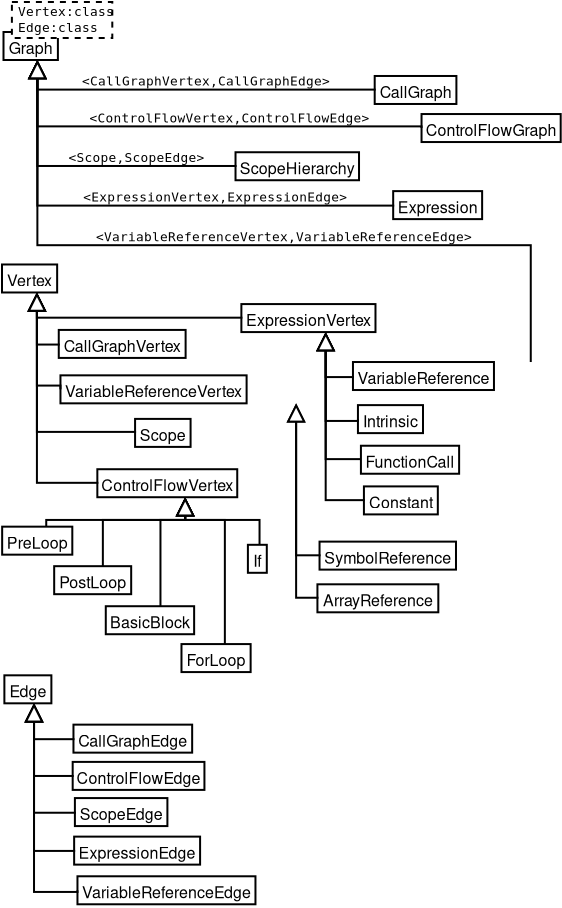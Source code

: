 <?xml version="1.0" encoding="UTF-8"?>
<dia:diagram xmlns:dia="http://www.lysator.liu.se/~alla/dia/">
  <dia:layer name="Background" visible="true">
    <dia:object type="UML - Class" version="0" id="O0">
      <dia:attribute name="obj_pos">
        <dia:point val="2.13,-18.865"/>
      </dia:attribute>
      <dia:attribute name="obj_bb">
        <dia:rectangle val="2.08,-18.915;7.26,-17.415"/>
      </dia:attribute>
      <dia:attribute name="elem_corner">
        <dia:point val="2.13,-18.865"/>
      </dia:attribute>
      <dia:attribute name="elem_width">
        <dia:real val="5.08"/>
      </dia:attribute>
      <dia:attribute name="elem_height">
        <dia:real val="1.4"/>
      </dia:attribute>
      <dia:attribute name="name">
        <dia:string>#CallGraph#</dia:string>
      </dia:attribute>
      <dia:attribute name="stereotype">
        <dia:string/>
      </dia:attribute>
      <dia:attribute name="abstract">
        <dia:boolean val="false"/>
      </dia:attribute>
      <dia:attribute name="suppress_attributes">
        <dia:boolean val="false"/>
      </dia:attribute>
      <dia:attribute name="suppress_operations">
        <dia:boolean val="false"/>
      </dia:attribute>
      <dia:attribute name="visible_attributes">
        <dia:boolean val="false"/>
      </dia:attribute>
      <dia:attribute name="visible_operations">
        <dia:boolean val="false"/>
      </dia:attribute>
      <dia:attribute name="foreground_color">
        <dia:color val="#000000"/>
      </dia:attribute>
      <dia:attribute name="background_color">
        <dia:color val="#ffffff"/>
      </dia:attribute>
      <dia:attribute name="normal_font">
        <dia:font name="Courier"/>
      </dia:attribute>
      <dia:attribute name="abstract_font">
        <dia:font name="Nimbus Mono L"/>
      </dia:attribute>
      <dia:attribute name="classname_font">
        <dia:font name="Nimbus Sans L"/>
      </dia:attribute>
      <dia:attribute name="abstract_classname_font">
        <dia:font name="Nimbus Sans L"/>
      </dia:attribute>
      <dia:attribute name="font_height">
        <dia:real val="0.8"/>
      </dia:attribute>
      <dia:attribute name="abstract_font_height">
        <dia:real val="0.8"/>
      </dia:attribute>
      <dia:attribute name="classname_font_height">
        <dia:real val="1"/>
      </dia:attribute>
      <dia:attribute name="abstract_classname_font_height">
        <dia:real val="1"/>
      </dia:attribute>
      <dia:attribute name="attributes"/>
      <dia:attribute name="operations"/>
      <dia:attribute name="template">
        <dia:boolean val="false"/>
      </dia:attribute>
      <dia:attribute name="templates"/>
    </dia:object>
    <dia:object type="UML - Class" version="0" id="O1">
      <dia:attribute name="obj_pos">
        <dia:point val="-12.932,13.568"/>
      </dia:attribute>
      <dia:attribute name="obj_bb">
        <dia:rectangle val="-12.982,13.518;-5.438,15.018"/>
      </dia:attribute>
      <dia:attribute name="elem_corner">
        <dia:point val="-12.932,13.568"/>
      </dia:attribute>
      <dia:attribute name="elem_width">
        <dia:real val="7.444"/>
      </dia:attribute>
      <dia:attribute name="elem_height">
        <dia:real val="1.4"/>
      </dia:attribute>
      <dia:attribute name="name">
        <dia:string>#CallGraphEdge#</dia:string>
      </dia:attribute>
      <dia:attribute name="stereotype">
        <dia:string/>
      </dia:attribute>
      <dia:attribute name="abstract">
        <dia:boolean val="false"/>
      </dia:attribute>
      <dia:attribute name="suppress_attributes">
        <dia:boolean val="false"/>
      </dia:attribute>
      <dia:attribute name="suppress_operations">
        <dia:boolean val="false"/>
      </dia:attribute>
      <dia:attribute name="visible_attributes">
        <dia:boolean val="false"/>
      </dia:attribute>
      <dia:attribute name="visible_operations">
        <dia:boolean val="false"/>
      </dia:attribute>
      <dia:attribute name="foreground_color">
        <dia:color val="#000000"/>
      </dia:attribute>
      <dia:attribute name="background_color">
        <dia:color val="#ffffff"/>
      </dia:attribute>
      <dia:attribute name="normal_font">
        <dia:font name="Courier"/>
      </dia:attribute>
      <dia:attribute name="abstract_font">
        <dia:font name="Nimbus Mono L"/>
      </dia:attribute>
      <dia:attribute name="classname_font">
        <dia:font name="Nimbus Sans L"/>
      </dia:attribute>
      <dia:attribute name="abstract_classname_font">
        <dia:font name="Nimbus Sans L"/>
      </dia:attribute>
      <dia:attribute name="font_height">
        <dia:real val="0.8"/>
      </dia:attribute>
      <dia:attribute name="abstract_font_height">
        <dia:real val="0.8"/>
      </dia:attribute>
      <dia:attribute name="classname_font_height">
        <dia:real val="1"/>
      </dia:attribute>
      <dia:attribute name="abstract_classname_font_height">
        <dia:real val="1"/>
      </dia:attribute>
      <dia:attribute name="attributes"/>
      <dia:attribute name="operations"/>
      <dia:attribute name="template">
        <dia:boolean val="false"/>
      </dia:attribute>
      <dia:attribute name="templates"/>
    </dia:object>
    <dia:object type="UML - Class" version="0" id="O2">
      <dia:attribute name="obj_pos">
        <dia:point val="-13.667,-6.168"/>
      </dia:attribute>
      <dia:attribute name="obj_bb">
        <dia:rectangle val="-13.717,-6.218;-5.644,-4.718"/>
      </dia:attribute>
      <dia:attribute name="elem_corner">
        <dia:point val="-13.667,-6.168"/>
      </dia:attribute>
      <dia:attribute name="elem_width">
        <dia:real val="7.973"/>
      </dia:attribute>
      <dia:attribute name="elem_height">
        <dia:real val="1.4"/>
      </dia:attribute>
      <dia:attribute name="name">
        <dia:string>#CallGraphVertex#</dia:string>
      </dia:attribute>
      <dia:attribute name="stereotype">
        <dia:string/>
      </dia:attribute>
      <dia:attribute name="abstract">
        <dia:boolean val="false"/>
      </dia:attribute>
      <dia:attribute name="suppress_attributes">
        <dia:boolean val="false"/>
      </dia:attribute>
      <dia:attribute name="suppress_operations">
        <dia:boolean val="false"/>
      </dia:attribute>
      <dia:attribute name="visible_attributes">
        <dia:boolean val="false"/>
      </dia:attribute>
      <dia:attribute name="visible_operations">
        <dia:boolean val="false"/>
      </dia:attribute>
      <dia:attribute name="foreground_color">
        <dia:color val="#000000"/>
      </dia:attribute>
      <dia:attribute name="background_color">
        <dia:color val="#ffffff"/>
      </dia:attribute>
      <dia:attribute name="normal_font">
        <dia:font name="Courier"/>
      </dia:attribute>
      <dia:attribute name="abstract_font">
        <dia:font name="Nimbus Mono L"/>
      </dia:attribute>
      <dia:attribute name="classname_font">
        <dia:font name="Nimbus Sans L"/>
      </dia:attribute>
      <dia:attribute name="abstract_classname_font">
        <dia:font name="Nimbus Sans L"/>
      </dia:attribute>
      <dia:attribute name="font_height">
        <dia:real val="0.8"/>
      </dia:attribute>
      <dia:attribute name="abstract_font_height">
        <dia:real val="0.8"/>
      </dia:attribute>
      <dia:attribute name="classname_font_height">
        <dia:real val="1"/>
      </dia:attribute>
      <dia:attribute name="abstract_classname_font_height">
        <dia:real val="1"/>
      </dia:attribute>
      <dia:attribute name="attributes"/>
      <dia:attribute name="operations"/>
      <dia:attribute name="template">
        <dia:boolean val="false"/>
      </dia:attribute>
      <dia:attribute name="templates"/>
    </dia:object>
    <dia:object type="UML - Class" version="0" id="O3">
      <dia:attribute name="obj_pos">
        <dia:point val="4.472,-16.962"/>
      </dia:attribute>
      <dia:attribute name="obj_bb">
        <dia:rectangle val="4.422,-17.012;13.2,-15.512"/>
      </dia:attribute>
      <dia:attribute name="elem_corner">
        <dia:point val="4.472,-16.962"/>
      </dia:attribute>
      <dia:attribute name="elem_width">
        <dia:real val="8.679"/>
      </dia:attribute>
      <dia:attribute name="elem_height">
        <dia:real val="1.4"/>
      </dia:attribute>
      <dia:attribute name="name">
        <dia:string>#ControlFlowGraph#</dia:string>
      </dia:attribute>
      <dia:attribute name="stereotype">
        <dia:string/>
      </dia:attribute>
      <dia:attribute name="abstract">
        <dia:boolean val="false"/>
      </dia:attribute>
      <dia:attribute name="suppress_attributes">
        <dia:boolean val="false"/>
      </dia:attribute>
      <dia:attribute name="suppress_operations">
        <dia:boolean val="false"/>
      </dia:attribute>
      <dia:attribute name="visible_attributes">
        <dia:boolean val="false"/>
      </dia:attribute>
      <dia:attribute name="visible_operations">
        <dia:boolean val="false"/>
      </dia:attribute>
      <dia:attribute name="foreground_color">
        <dia:color val="#000000"/>
      </dia:attribute>
      <dia:attribute name="background_color">
        <dia:color val="#ffffff"/>
      </dia:attribute>
      <dia:attribute name="normal_font">
        <dia:font name="Courier"/>
      </dia:attribute>
      <dia:attribute name="abstract_font">
        <dia:font name="Nimbus Mono L"/>
      </dia:attribute>
      <dia:attribute name="classname_font">
        <dia:font name="Nimbus Sans L"/>
      </dia:attribute>
      <dia:attribute name="abstract_classname_font">
        <dia:font name="Nimbus Sans L"/>
      </dia:attribute>
      <dia:attribute name="font_height">
        <dia:real val="0.8"/>
      </dia:attribute>
      <dia:attribute name="abstract_font_height">
        <dia:real val="0.8"/>
      </dia:attribute>
      <dia:attribute name="classname_font_height">
        <dia:real val="1"/>
      </dia:attribute>
      <dia:attribute name="abstract_classname_font_height">
        <dia:real val="1"/>
      </dia:attribute>
      <dia:attribute name="attributes"/>
      <dia:attribute name="operations"/>
      <dia:attribute name="template">
        <dia:boolean val="false"/>
      </dia:attribute>
      <dia:attribute name="templates"/>
    </dia:object>
    <dia:object type="UML - Class" version="0" id="O4">
      <dia:attribute name="obj_pos">
        <dia:point val="-11.738,0.797"/>
      </dia:attribute>
      <dia:attribute name="obj_bb">
        <dia:rectangle val="-11.788,0.747;-2.904,2.247"/>
      </dia:attribute>
      <dia:attribute name="elem_corner">
        <dia:point val="-11.738,0.797"/>
      </dia:attribute>
      <dia:attribute name="elem_width">
        <dia:real val="8.784"/>
      </dia:attribute>
      <dia:attribute name="elem_height">
        <dia:real val="1.4"/>
      </dia:attribute>
      <dia:attribute name="name">
        <dia:string>#ControlFlowVertex#</dia:string>
      </dia:attribute>
      <dia:attribute name="stereotype">
        <dia:string/>
      </dia:attribute>
      <dia:attribute name="abstract">
        <dia:boolean val="false"/>
      </dia:attribute>
      <dia:attribute name="suppress_attributes">
        <dia:boolean val="false"/>
      </dia:attribute>
      <dia:attribute name="suppress_operations">
        <dia:boolean val="false"/>
      </dia:attribute>
      <dia:attribute name="visible_attributes">
        <dia:boolean val="false"/>
      </dia:attribute>
      <dia:attribute name="visible_operations">
        <dia:boolean val="false"/>
      </dia:attribute>
      <dia:attribute name="foreground_color">
        <dia:color val="#000000"/>
      </dia:attribute>
      <dia:attribute name="background_color">
        <dia:color val="#ffffff"/>
      </dia:attribute>
      <dia:attribute name="normal_font">
        <dia:font name="Courier"/>
      </dia:attribute>
      <dia:attribute name="abstract_font">
        <dia:font name="Nimbus Mono L"/>
      </dia:attribute>
      <dia:attribute name="classname_font">
        <dia:font name="Nimbus Sans L"/>
      </dia:attribute>
      <dia:attribute name="abstract_classname_font">
        <dia:font name="Nimbus Sans L"/>
      </dia:attribute>
      <dia:attribute name="font_height">
        <dia:real val="0.8"/>
      </dia:attribute>
      <dia:attribute name="abstract_font_height">
        <dia:real val="0.8"/>
      </dia:attribute>
      <dia:attribute name="classname_font_height">
        <dia:real val="1"/>
      </dia:attribute>
      <dia:attribute name="abstract_classname_font_height">
        <dia:real val="1"/>
      </dia:attribute>
      <dia:attribute name="attributes"/>
      <dia:attribute name="operations"/>
      <dia:attribute name="template">
        <dia:boolean val="false"/>
      </dia:attribute>
      <dia:attribute name="templates"/>
    </dia:object>
    <dia:object type="UML - Class" version="0" id="O5">
      <dia:attribute name="obj_pos">
        <dia:point val="-12.971,15.431"/>
      </dia:attribute>
      <dia:attribute name="obj_bb">
        <dia:rectangle val="-13.021,15.382;-4.666,16.881"/>
      </dia:attribute>
      <dia:attribute name="elem_corner">
        <dia:point val="-12.971,15.431"/>
      </dia:attribute>
      <dia:attribute name="elem_width">
        <dia:real val="8.255"/>
      </dia:attribute>
      <dia:attribute name="elem_height">
        <dia:real val="1.4"/>
      </dia:attribute>
      <dia:attribute name="name">
        <dia:string>#ControlFlowEdge#</dia:string>
      </dia:attribute>
      <dia:attribute name="stereotype">
        <dia:string/>
      </dia:attribute>
      <dia:attribute name="abstract">
        <dia:boolean val="false"/>
      </dia:attribute>
      <dia:attribute name="suppress_attributes">
        <dia:boolean val="false"/>
      </dia:attribute>
      <dia:attribute name="suppress_operations">
        <dia:boolean val="false"/>
      </dia:attribute>
      <dia:attribute name="visible_attributes">
        <dia:boolean val="false"/>
      </dia:attribute>
      <dia:attribute name="visible_operations">
        <dia:boolean val="false"/>
      </dia:attribute>
      <dia:attribute name="foreground_color">
        <dia:color val="#000000"/>
      </dia:attribute>
      <dia:attribute name="background_color">
        <dia:color val="#ffffff"/>
      </dia:attribute>
      <dia:attribute name="normal_font">
        <dia:font name="Courier"/>
      </dia:attribute>
      <dia:attribute name="abstract_font">
        <dia:font name="Nimbus Mono L"/>
      </dia:attribute>
      <dia:attribute name="classname_font">
        <dia:font name="Nimbus Sans L"/>
      </dia:attribute>
      <dia:attribute name="abstract_classname_font">
        <dia:font name="Nimbus Sans L"/>
      </dia:attribute>
      <dia:attribute name="font_height">
        <dia:real val="0.8"/>
      </dia:attribute>
      <dia:attribute name="abstract_font_height">
        <dia:real val="0.8"/>
      </dia:attribute>
      <dia:attribute name="classname_font_height">
        <dia:real val="1"/>
      </dia:attribute>
      <dia:attribute name="abstract_classname_font_height">
        <dia:real val="1"/>
      </dia:attribute>
      <dia:attribute name="attributes"/>
      <dia:attribute name="operations"/>
      <dia:attribute name="template">
        <dia:boolean val="false"/>
      </dia:attribute>
      <dia:attribute name="templates"/>
    </dia:object>
    <dia:object type="UML - Class" version="0" id="O6">
      <dia:attribute name="obj_pos">
        <dia:point val="-11.316,7.647"/>
      </dia:attribute>
      <dia:attribute name="obj_bb">
        <dia:rectangle val="-11.367,7.597;-5.798,9.097"/>
      </dia:attribute>
      <dia:attribute name="elem_corner">
        <dia:point val="-11.316,7.647"/>
      </dia:attribute>
      <dia:attribute name="elem_width">
        <dia:real val="5.468"/>
      </dia:attribute>
      <dia:attribute name="elem_height">
        <dia:real val="1.4"/>
      </dia:attribute>
      <dia:attribute name="name">
        <dia:string>#BasicBlock#</dia:string>
      </dia:attribute>
      <dia:attribute name="stereotype">
        <dia:string/>
      </dia:attribute>
      <dia:attribute name="abstract">
        <dia:boolean val="false"/>
      </dia:attribute>
      <dia:attribute name="suppress_attributes">
        <dia:boolean val="false"/>
      </dia:attribute>
      <dia:attribute name="suppress_operations">
        <dia:boolean val="false"/>
      </dia:attribute>
      <dia:attribute name="visible_attributes">
        <dia:boolean val="false"/>
      </dia:attribute>
      <dia:attribute name="visible_operations">
        <dia:boolean val="false"/>
      </dia:attribute>
      <dia:attribute name="foreground_color">
        <dia:color val="#000000"/>
      </dia:attribute>
      <dia:attribute name="background_color">
        <dia:color val="#ffffff"/>
      </dia:attribute>
      <dia:attribute name="normal_font">
        <dia:font name="Courier"/>
      </dia:attribute>
      <dia:attribute name="abstract_font">
        <dia:font name="Nimbus Mono L"/>
      </dia:attribute>
      <dia:attribute name="classname_font">
        <dia:font name="Nimbus Sans L"/>
      </dia:attribute>
      <dia:attribute name="abstract_classname_font">
        <dia:font name="Nimbus Sans L"/>
      </dia:attribute>
      <dia:attribute name="font_height">
        <dia:real val="0.8"/>
      </dia:attribute>
      <dia:attribute name="abstract_font_height">
        <dia:real val="0.8"/>
      </dia:attribute>
      <dia:attribute name="classname_font_height">
        <dia:real val="1"/>
      </dia:attribute>
      <dia:attribute name="abstract_classname_font_height">
        <dia:real val="1"/>
      </dia:attribute>
      <dia:attribute name="attributes"/>
      <dia:attribute name="operations"/>
      <dia:attribute name="template">
        <dia:boolean val="false"/>
      </dia:attribute>
      <dia:attribute name="templates"/>
    </dia:object>
    <dia:object type="UML - Generalization" version="0" id="O7">
      <dia:attribute name="obj_pos">
        <dia:point val="-7.346,2.197"/>
      </dia:attribute>
      <dia:attribute name="obj_bb">
        <dia:rectangle val="-8.632,2.147;-6.496,7.697"/>
      </dia:attribute>
      <dia:attribute name="orth_points">
        <dia:point val="-7.346,2.197"/>
        <dia:point val="-7.346,3.333"/>
        <dia:point val="-8.582,3.333"/>
        <dia:point val="-8.582,7.647"/>
      </dia:attribute>
      <dia:attribute name="orth_orient">
        <dia:enum val="1"/>
        <dia:enum val="0"/>
        <dia:enum val="1"/>
      </dia:attribute>
      <dia:attribute name="name">
        <dia:string/>
      </dia:attribute>
      <dia:attribute name="stereotype">
        <dia:string/>
      </dia:attribute>
      <dia:connections>
        <dia:connection handle="0" to="O4" connection="6"/>
        <dia:connection handle="1" to="O6" connection="1"/>
      </dia:connections>
    </dia:object>
    <dia:object type="UML - Class" version="0" id="O8">
      <dia:attribute name="obj_pos">
        <dia:point val="-7.531,9.54"/>
      </dia:attribute>
      <dia:attribute name="obj_bb">
        <dia:rectangle val="-7.581,9.49;-3.142,10.991"/>
      </dia:attribute>
      <dia:attribute name="elem_corner">
        <dia:point val="-7.531,9.54"/>
      </dia:attribute>
      <dia:attribute name="elem_width">
        <dia:real val="4.339"/>
      </dia:attribute>
      <dia:attribute name="elem_height">
        <dia:real val="1.4"/>
      </dia:attribute>
      <dia:attribute name="name">
        <dia:string>#ForLoop#</dia:string>
      </dia:attribute>
      <dia:attribute name="stereotype">
        <dia:string/>
      </dia:attribute>
      <dia:attribute name="abstract">
        <dia:boolean val="false"/>
      </dia:attribute>
      <dia:attribute name="suppress_attributes">
        <dia:boolean val="false"/>
      </dia:attribute>
      <dia:attribute name="suppress_operations">
        <dia:boolean val="false"/>
      </dia:attribute>
      <dia:attribute name="visible_attributes">
        <dia:boolean val="false"/>
      </dia:attribute>
      <dia:attribute name="visible_operations">
        <dia:boolean val="false"/>
      </dia:attribute>
      <dia:attribute name="foreground_color">
        <dia:color val="#000000"/>
      </dia:attribute>
      <dia:attribute name="background_color">
        <dia:color val="#ffffff"/>
      </dia:attribute>
      <dia:attribute name="normal_font">
        <dia:font name="Courier"/>
      </dia:attribute>
      <dia:attribute name="abstract_font">
        <dia:font name="Nimbus Mono L"/>
      </dia:attribute>
      <dia:attribute name="classname_font">
        <dia:font name="Nimbus Sans L"/>
      </dia:attribute>
      <dia:attribute name="abstract_classname_font">
        <dia:font name="Nimbus Sans L"/>
      </dia:attribute>
      <dia:attribute name="font_height">
        <dia:real val="0.8"/>
      </dia:attribute>
      <dia:attribute name="abstract_font_height">
        <dia:real val="0.8"/>
      </dia:attribute>
      <dia:attribute name="classname_font_height">
        <dia:real val="1"/>
      </dia:attribute>
      <dia:attribute name="abstract_classname_font_height">
        <dia:real val="1"/>
      </dia:attribute>
      <dia:attribute name="attributes"/>
      <dia:attribute name="operations"/>
      <dia:attribute name="template">
        <dia:boolean val="false"/>
      </dia:attribute>
      <dia:attribute name="templates"/>
    </dia:object>
    <dia:object type="UML - Generalization" version="0" id="O9">
      <dia:attribute name="obj_pos">
        <dia:point val="-7.346,2.197"/>
      </dia:attribute>
      <dia:attribute name="obj_bb">
        <dia:rectangle val="-8.196,2.147;-5.312,9.59"/>
      </dia:attribute>
      <dia:attribute name="orth_points">
        <dia:point val="-7.346,2.197"/>
        <dia:point val="-7.346,3.333"/>
        <dia:point val="-5.362,3.333"/>
        <dia:point val="-5.362,9.54"/>
      </dia:attribute>
      <dia:attribute name="orth_orient">
        <dia:enum val="1"/>
        <dia:enum val="0"/>
        <dia:enum val="1"/>
      </dia:attribute>
      <dia:attribute name="name">
        <dia:string/>
      </dia:attribute>
      <dia:attribute name="stereotype">
        <dia:string/>
      </dia:attribute>
      <dia:connections>
        <dia:connection handle="0" to="O4" connection="6"/>
        <dia:connection handle="1" to="O8" connection="1"/>
      </dia:connections>
    </dia:object>
    <dia:object type="UML - Class" version="0" id="O10">
      <dia:attribute name="obj_pos">
        <dia:point val="-16.497,3.669"/>
      </dia:attribute>
      <dia:attribute name="obj_bb">
        <dia:rectangle val="-16.547,3.619;-12.037,5.119"/>
      </dia:attribute>
      <dia:attribute name="elem_corner">
        <dia:point val="-16.497,3.669"/>
      </dia:attribute>
      <dia:attribute name="elem_width">
        <dia:real val="4.41"/>
      </dia:attribute>
      <dia:attribute name="elem_height">
        <dia:real val="1.4"/>
      </dia:attribute>
      <dia:attribute name="name">
        <dia:string>#PreLoop#</dia:string>
      </dia:attribute>
      <dia:attribute name="stereotype">
        <dia:string/>
      </dia:attribute>
      <dia:attribute name="abstract">
        <dia:boolean val="false"/>
      </dia:attribute>
      <dia:attribute name="suppress_attributes">
        <dia:boolean val="false"/>
      </dia:attribute>
      <dia:attribute name="suppress_operations">
        <dia:boolean val="false"/>
      </dia:attribute>
      <dia:attribute name="visible_attributes">
        <dia:boolean val="false"/>
      </dia:attribute>
      <dia:attribute name="visible_operations">
        <dia:boolean val="false"/>
      </dia:attribute>
      <dia:attribute name="foreground_color">
        <dia:color val="#000000"/>
      </dia:attribute>
      <dia:attribute name="background_color">
        <dia:color val="#ffffff"/>
      </dia:attribute>
      <dia:attribute name="normal_font">
        <dia:font name="Courier"/>
      </dia:attribute>
      <dia:attribute name="abstract_font">
        <dia:font name="Nimbus Mono L"/>
      </dia:attribute>
      <dia:attribute name="classname_font">
        <dia:font name="Nimbus Sans L"/>
      </dia:attribute>
      <dia:attribute name="abstract_classname_font">
        <dia:font name="Nimbus Sans L"/>
      </dia:attribute>
      <dia:attribute name="font_height">
        <dia:real val="0.8"/>
      </dia:attribute>
      <dia:attribute name="abstract_font_height">
        <dia:real val="0.8"/>
      </dia:attribute>
      <dia:attribute name="classname_font_height">
        <dia:real val="1"/>
      </dia:attribute>
      <dia:attribute name="abstract_classname_font_height">
        <dia:real val="1"/>
      </dia:attribute>
      <dia:attribute name="attributes"/>
      <dia:attribute name="operations"/>
      <dia:attribute name="template">
        <dia:boolean val="false"/>
      </dia:attribute>
      <dia:attribute name="templates"/>
    </dia:object>
    <dia:object type="UML - Class" version="0" id="O11">
      <dia:attribute name="obj_pos">
        <dia:point val="-13.896,5.645"/>
      </dia:attribute>
      <dia:attribute name="obj_bb">
        <dia:rectangle val="-13.946,5.595;-8.977,7.095"/>
      </dia:attribute>
      <dia:attribute name="elem_corner">
        <dia:point val="-13.896,5.645"/>
      </dia:attribute>
      <dia:attribute name="elem_width">
        <dia:real val="4.869"/>
      </dia:attribute>
      <dia:attribute name="elem_height">
        <dia:real val="1.4"/>
      </dia:attribute>
      <dia:attribute name="name">
        <dia:string>#PostLoop#</dia:string>
      </dia:attribute>
      <dia:attribute name="stereotype">
        <dia:string/>
      </dia:attribute>
      <dia:attribute name="abstract">
        <dia:boolean val="false"/>
      </dia:attribute>
      <dia:attribute name="suppress_attributes">
        <dia:boolean val="false"/>
      </dia:attribute>
      <dia:attribute name="suppress_operations">
        <dia:boolean val="false"/>
      </dia:attribute>
      <dia:attribute name="visible_attributes">
        <dia:boolean val="false"/>
      </dia:attribute>
      <dia:attribute name="visible_operations">
        <dia:boolean val="false"/>
      </dia:attribute>
      <dia:attribute name="foreground_color">
        <dia:color val="#000000"/>
      </dia:attribute>
      <dia:attribute name="background_color">
        <dia:color val="#ffffff"/>
      </dia:attribute>
      <dia:attribute name="normal_font">
        <dia:font name="Courier"/>
      </dia:attribute>
      <dia:attribute name="abstract_font">
        <dia:font name="Nimbus Mono L"/>
      </dia:attribute>
      <dia:attribute name="classname_font">
        <dia:font name="Nimbus Sans L"/>
      </dia:attribute>
      <dia:attribute name="abstract_classname_font">
        <dia:font name="Nimbus Sans L"/>
      </dia:attribute>
      <dia:attribute name="font_height">
        <dia:real val="0.8"/>
      </dia:attribute>
      <dia:attribute name="abstract_font_height">
        <dia:real val="0.8"/>
      </dia:attribute>
      <dia:attribute name="classname_font_height">
        <dia:real val="1"/>
      </dia:attribute>
      <dia:attribute name="abstract_classname_font_height">
        <dia:real val="1"/>
      </dia:attribute>
      <dia:attribute name="attributes"/>
      <dia:attribute name="operations"/>
      <dia:attribute name="template">
        <dia:boolean val="false"/>
      </dia:attribute>
      <dia:attribute name="templates"/>
    </dia:object>
    <dia:object type="UML - Class" version="0" id="O12">
      <dia:attribute name="obj_pos">
        <dia:point val="-4.21,4.576"/>
      </dia:attribute>
      <dia:attribute name="obj_bb">
        <dia:rectangle val="-4.26,4.526;-2.996,6.026"/>
      </dia:attribute>
      <dia:attribute name="elem_corner">
        <dia:point val="-4.21,4.576"/>
      </dia:attribute>
      <dia:attribute name="elem_width">
        <dia:real val="1.164"/>
      </dia:attribute>
      <dia:attribute name="elem_height">
        <dia:real val="1.4"/>
      </dia:attribute>
      <dia:attribute name="name">
        <dia:string>#If#</dia:string>
      </dia:attribute>
      <dia:attribute name="stereotype">
        <dia:string/>
      </dia:attribute>
      <dia:attribute name="abstract">
        <dia:boolean val="false"/>
      </dia:attribute>
      <dia:attribute name="suppress_attributes">
        <dia:boolean val="false"/>
      </dia:attribute>
      <dia:attribute name="suppress_operations">
        <dia:boolean val="false"/>
      </dia:attribute>
      <dia:attribute name="visible_attributes">
        <dia:boolean val="false"/>
      </dia:attribute>
      <dia:attribute name="visible_operations">
        <dia:boolean val="false"/>
      </dia:attribute>
      <dia:attribute name="foreground_color">
        <dia:color val="#000000"/>
      </dia:attribute>
      <dia:attribute name="background_color">
        <dia:color val="#ffffff"/>
      </dia:attribute>
      <dia:attribute name="normal_font">
        <dia:font name="Courier"/>
      </dia:attribute>
      <dia:attribute name="abstract_font">
        <dia:font name="Nimbus Mono L"/>
      </dia:attribute>
      <dia:attribute name="classname_font">
        <dia:font name="Nimbus Sans L"/>
      </dia:attribute>
      <dia:attribute name="abstract_classname_font">
        <dia:font name="Nimbus Sans L"/>
      </dia:attribute>
      <dia:attribute name="font_height">
        <dia:real val="0.8"/>
      </dia:attribute>
      <dia:attribute name="abstract_font_height">
        <dia:real val="0.8"/>
      </dia:attribute>
      <dia:attribute name="classname_font_height">
        <dia:real val="1"/>
      </dia:attribute>
      <dia:attribute name="abstract_classname_font_height">
        <dia:real val="1"/>
      </dia:attribute>
      <dia:attribute name="attributes"/>
      <dia:attribute name="operations"/>
      <dia:attribute name="template">
        <dia:boolean val="false"/>
      </dia:attribute>
      <dia:attribute name="templates"/>
    </dia:object>
    <dia:object type="UML - Generalization" version="0" id="O13">
      <dia:attribute name="obj_pos">
        <dia:point val="-7.346,2.197"/>
      </dia:attribute>
      <dia:attribute name="obj_bb">
        <dia:rectangle val="-11.512,2.147;-6.496,5.695"/>
      </dia:attribute>
      <dia:attribute name="orth_points">
        <dia:point val="-7.346,2.197"/>
        <dia:point val="-7.346,3.333"/>
        <dia:point val="-11.462,3.333"/>
        <dia:point val="-11.462,5.645"/>
      </dia:attribute>
      <dia:attribute name="orth_orient">
        <dia:enum val="1"/>
        <dia:enum val="0"/>
        <dia:enum val="1"/>
      </dia:attribute>
      <dia:attribute name="name">
        <dia:string/>
      </dia:attribute>
      <dia:attribute name="stereotype">
        <dia:string/>
      </dia:attribute>
      <dia:connections>
        <dia:connection handle="0" to="O4" connection="6"/>
        <dia:connection handle="1" to="O11" connection="1"/>
      </dia:connections>
    </dia:object>
    <dia:object type="UML - Generalization" version="0" id="O14">
      <dia:attribute name="obj_pos">
        <dia:point val="-7.346,2.197"/>
      </dia:attribute>
      <dia:attribute name="obj_bb">
        <dia:rectangle val="-14.342,2.147;-6.496,4.134"/>
      </dia:attribute>
      <dia:attribute name="orth_points">
        <dia:point val="-7.346,2.197"/>
        <dia:point val="-7.346,3.333"/>
        <dia:point val="-14.293,3.333"/>
        <dia:point val="-14.293,3.669"/>
      </dia:attribute>
      <dia:attribute name="orth_orient">
        <dia:enum val="1"/>
        <dia:enum val="0"/>
        <dia:enum val="1"/>
      </dia:attribute>
      <dia:attribute name="name">
        <dia:string/>
      </dia:attribute>
      <dia:attribute name="stereotype">
        <dia:string/>
      </dia:attribute>
      <dia:connections>
        <dia:connection handle="0" to="O4" connection="6"/>
        <dia:connection handle="1" to="O10" connection="1"/>
      </dia:connections>
    </dia:object>
    <dia:object type="UML - Generalization" version="0" id="O15">
      <dia:attribute name="obj_pos">
        <dia:point val="-7.346,2.197"/>
      </dia:attribute>
      <dia:attribute name="obj_bb">
        <dia:rectangle val="-8.196,2.147;-3.578,4.626"/>
      </dia:attribute>
      <dia:attribute name="orth_points">
        <dia:point val="-7.346,2.197"/>
        <dia:point val="-7.346,3.333"/>
        <dia:point val="-3.628,3.333"/>
        <dia:point val="-3.628,4.576"/>
      </dia:attribute>
      <dia:attribute name="orth_orient">
        <dia:enum val="1"/>
        <dia:enum val="0"/>
        <dia:enum val="1"/>
      </dia:attribute>
      <dia:attribute name="name">
        <dia:string/>
      </dia:attribute>
      <dia:attribute name="stereotype">
        <dia:string/>
      </dia:attribute>
      <dia:connections>
        <dia:connection handle="0" to="O4" connection="6"/>
        <dia:connection handle="1" to="O12" connection="1"/>
      </dia:connections>
    </dia:object>
    <dia:object type="UML - Class" version="0" id="O16">
      <dia:attribute name="obj_pos">
        <dia:point val="3.054,-13.108"/>
      </dia:attribute>
      <dia:attribute name="obj_bb">
        <dia:rectangle val="3.004,-13.158;8.643,-11.658"/>
      </dia:attribute>
      <dia:attribute name="elem_corner">
        <dia:point val="3.054,-13.108"/>
      </dia:attribute>
      <dia:attribute name="elem_width">
        <dia:real val="5.539"/>
      </dia:attribute>
      <dia:attribute name="elem_height">
        <dia:real val="1.4"/>
      </dia:attribute>
      <dia:attribute name="name">
        <dia:string>#Expression#</dia:string>
      </dia:attribute>
      <dia:attribute name="stereotype">
        <dia:string/>
      </dia:attribute>
      <dia:attribute name="abstract">
        <dia:boolean val="false"/>
      </dia:attribute>
      <dia:attribute name="suppress_attributes">
        <dia:boolean val="false"/>
      </dia:attribute>
      <dia:attribute name="suppress_operations">
        <dia:boolean val="false"/>
      </dia:attribute>
      <dia:attribute name="visible_attributes">
        <dia:boolean val="false"/>
      </dia:attribute>
      <dia:attribute name="visible_operations">
        <dia:boolean val="false"/>
      </dia:attribute>
      <dia:attribute name="foreground_color">
        <dia:color val="#000000"/>
      </dia:attribute>
      <dia:attribute name="background_color">
        <dia:color val="#ffffff"/>
      </dia:attribute>
      <dia:attribute name="normal_font">
        <dia:font name="Courier"/>
      </dia:attribute>
      <dia:attribute name="abstract_font">
        <dia:font name="Nimbus Mono L"/>
      </dia:attribute>
      <dia:attribute name="classname_font">
        <dia:font name="Nimbus Sans L"/>
      </dia:attribute>
      <dia:attribute name="abstract_classname_font">
        <dia:font name="Nimbus Sans L"/>
      </dia:attribute>
      <dia:attribute name="font_height">
        <dia:real val="0.8"/>
      </dia:attribute>
      <dia:attribute name="abstract_font_height">
        <dia:real val="0.8"/>
      </dia:attribute>
      <dia:attribute name="classname_font_height">
        <dia:real val="1"/>
      </dia:attribute>
      <dia:attribute name="abstract_classname_font_height">
        <dia:real val="1"/>
      </dia:attribute>
      <dia:attribute name="attributes"/>
      <dia:attribute name="operations"/>
      <dia:attribute name="template">
        <dia:boolean val="false"/>
      </dia:attribute>
      <dia:attribute name="templates"/>
    </dia:object>
    <dia:object type="UML - Class" version="0" id="O17">
      <dia:attribute name="obj_pos">
        <dia:point val="1.043,-4.563"/>
      </dia:attribute>
      <dia:attribute name="obj_bb">
        <dia:rectangle val="0.993,-4.613;9.983,-3.113"/>
      </dia:attribute>
      <dia:attribute name="elem_corner">
        <dia:point val="1.043,-4.563"/>
      </dia:attribute>
      <dia:attribute name="elem_width">
        <dia:real val="8.89"/>
      </dia:attribute>
      <dia:attribute name="elem_height">
        <dia:real val="1.4"/>
      </dia:attribute>
      <dia:attribute name="name">
        <dia:string>#VariableReference#</dia:string>
      </dia:attribute>
      <dia:attribute name="stereotype">
        <dia:string/>
      </dia:attribute>
      <dia:attribute name="abstract">
        <dia:boolean val="false"/>
      </dia:attribute>
      <dia:attribute name="suppress_attributes">
        <dia:boolean val="false"/>
      </dia:attribute>
      <dia:attribute name="suppress_operations">
        <dia:boolean val="false"/>
      </dia:attribute>
      <dia:attribute name="visible_attributes">
        <dia:boolean val="false"/>
      </dia:attribute>
      <dia:attribute name="visible_operations">
        <dia:boolean val="false"/>
      </dia:attribute>
      <dia:attribute name="foreground_color">
        <dia:color val="#000000"/>
      </dia:attribute>
      <dia:attribute name="background_color">
        <dia:color val="#ffffff"/>
      </dia:attribute>
      <dia:attribute name="normal_font">
        <dia:font name="Courier"/>
      </dia:attribute>
      <dia:attribute name="abstract_font">
        <dia:font name="Nimbus Mono L"/>
      </dia:attribute>
      <dia:attribute name="classname_font">
        <dia:font name="Nimbus Sans L"/>
      </dia:attribute>
      <dia:attribute name="abstract_classname_font">
        <dia:font name="Nimbus Sans L"/>
      </dia:attribute>
      <dia:attribute name="font_height">
        <dia:real val="0.8"/>
      </dia:attribute>
      <dia:attribute name="abstract_font_height">
        <dia:real val="0.8"/>
      </dia:attribute>
      <dia:attribute name="classname_font_height">
        <dia:real val="1"/>
      </dia:attribute>
      <dia:attribute name="abstract_classname_font_height">
        <dia:real val="1"/>
      </dia:attribute>
      <dia:attribute name="attributes"/>
      <dia:attribute name="operations"/>
      <dia:attribute name="template">
        <dia:boolean val="false"/>
      </dia:attribute>
      <dia:attribute name="templates"/>
    </dia:object>
    <dia:object type="UML - Class" version="0" id="O18">
      <dia:attribute name="obj_pos">
        <dia:point val="-12.732,21.15"/>
      </dia:attribute>
      <dia:attribute name="obj_bb">
        <dia:rectangle val="-12.782,21.1;-1.428,22.6"/>
      </dia:attribute>
      <dia:attribute name="elem_corner">
        <dia:point val="-12.732,21.15"/>
      </dia:attribute>
      <dia:attribute name="elem_width">
        <dia:real val="11.254"/>
      </dia:attribute>
      <dia:attribute name="elem_height">
        <dia:real val="1.4"/>
      </dia:attribute>
      <dia:attribute name="name">
        <dia:string>#VariableReferenceEdge#</dia:string>
      </dia:attribute>
      <dia:attribute name="stereotype">
        <dia:string/>
      </dia:attribute>
      <dia:attribute name="abstract">
        <dia:boolean val="false"/>
      </dia:attribute>
      <dia:attribute name="suppress_attributes">
        <dia:boolean val="false"/>
      </dia:attribute>
      <dia:attribute name="suppress_operations">
        <dia:boolean val="false"/>
      </dia:attribute>
      <dia:attribute name="visible_attributes">
        <dia:boolean val="false"/>
      </dia:attribute>
      <dia:attribute name="visible_operations">
        <dia:boolean val="false"/>
      </dia:attribute>
      <dia:attribute name="foreground_color">
        <dia:color val="#000000"/>
      </dia:attribute>
      <dia:attribute name="background_color">
        <dia:color val="#ffffff"/>
      </dia:attribute>
      <dia:attribute name="normal_font">
        <dia:font name="Courier"/>
      </dia:attribute>
      <dia:attribute name="abstract_font">
        <dia:font name="Nimbus Mono L"/>
      </dia:attribute>
      <dia:attribute name="classname_font">
        <dia:font name="Nimbus Sans L"/>
      </dia:attribute>
      <dia:attribute name="abstract_classname_font">
        <dia:font name="Nimbus Sans L"/>
      </dia:attribute>
      <dia:attribute name="font_height">
        <dia:real val="0.8"/>
      </dia:attribute>
      <dia:attribute name="abstract_font_height">
        <dia:real val="0.8"/>
      </dia:attribute>
      <dia:attribute name="classname_font_height">
        <dia:real val="1"/>
      </dia:attribute>
      <dia:attribute name="abstract_classname_font_height">
        <dia:real val="1"/>
      </dia:attribute>
      <dia:attribute name="attributes"/>
      <dia:attribute name="operations"/>
      <dia:attribute name="template">
        <dia:boolean val="false"/>
      </dia:attribute>
      <dia:attribute name="templates"/>
    </dia:object>
    <dia:object type="UML - Class" version="0" id="O19">
      <dia:attribute name="obj_pos">
        <dia:point val="-13.582,-3.897"/>
      </dia:attribute>
      <dia:attribute name="obj_bb">
        <dia:rectangle val="-13.632,-3.947;-1.749,-2.447"/>
      </dia:attribute>
      <dia:attribute name="elem_corner">
        <dia:point val="-13.582,-3.897"/>
      </dia:attribute>
      <dia:attribute name="elem_width">
        <dia:real val="11.783"/>
      </dia:attribute>
      <dia:attribute name="elem_height">
        <dia:real val="1.4"/>
      </dia:attribute>
      <dia:attribute name="name">
        <dia:string>#VariableReferenceVertex#</dia:string>
      </dia:attribute>
      <dia:attribute name="stereotype">
        <dia:string/>
      </dia:attribute>
      <dia:attribute name="abstract">
        <dia:boolean val="false"/>
      </dia:attribute>
      <dia:attribute name="suppress_attributes">
        <dia:boolean val="false"/>
      </dia:attribute>
      <dia:attribute name="suppress_operations">
        <dia:boolean val="false"/>
      </dia:attribute>
      <dia:attribute name="visible_attributes">
        <dia:boolean val="false"/>
      </dia:attribute>
      <dia:attribute name="visible_operations">
        <dia:boolean val="false"/>
      </dia:attribute>
      <dia:attribute name="foreground_color">
        <dia:color val="#000000"/>
      </dia:attribute>
      <dia:attribute name="background_color">
        <dia:color val="#ffffff"/>
      </dia:attribute>
      <dia:attribute name="normal_font">
        <dia:font name="Courier"/>
      </dia:attribute>
      <dia:attribute name="abstract_font">
        <dia:font name="Nimbus Mono L"/>
      </dia:attribute>
      <dia:attribute name="classname_font">
        <dia:font name="Nimbus Sans L"/>
      </dia:attribute>
      <dia:attribute name="abstract_classname_font">
        <dia:font name="Nimbus Sans L"/>
      </dia:attribute>
      <dia:attribute name="font_height">
        <dia:real val="0.8"/>
      </dia:attribute>
      <dia:attribute name="abstract_font_height">
        <dia:real val="0.8"/>
      </dia:attribute>
      <dia:attribute name="classname_font_height">
        <dia:real val="1"/>
      </dia:attribute>
      <dia:attribute name="abstract_classname_font_height">
        <dia:real val="1"/>
      </dia:attribute>
      <dia:attribute name="attributes"/>
      <dia:attribute name="operations"/>
      <dia:attribute name="template">
        <dia:boolean val="false"/>
      </dia:attribute>
      <dia:attribute name="templates"/>
    </dia:object>
    <dia:object type="UML - Class" version="0" id="O20">
      <dia:attribute name="obj_pos">
        <dia:point val="-16.43,-21.064"/>
      </dia:attribute>
      <dia:attribute name="obj_bb">
        <dia:rectangle val="-16.48,-22.614;-9.136,-19.614"/>
      </dia:attribute>
      <dia:attribute name="elem_corner">
        <dia:point val="-16.43,-21.064"/>
      </dia:attribute>
      <dia:attribute name="elem_width">
        <dia:real val="3.387"/>
      </dia:attribute>
      <dia:attribute name="elem_height">
        <dia:real val="1.4"/>
      </dia:attribute>
      <dia:attribute name="name">
        <dia:string>#Graph#</dia:string>
      </dia:attribute>
      <dia:attribute name="stereotype">
        <dia:string/>
      </dia:attribute>
      <dia:attribute name="abstract">
        <dia:boolean val="false"/>
      </dia:attribute>
      <dia:attribute name="suppress_attributes">
        <dia:boolean val="false"/>
      </dia:attribute>
      <dia:attribute name="suppress_operations">
        <dia:boolean val="false"/>
      </dia:attribute>
      <dia:attribute name="visible_attributes">
        <dia:boolean val="false"/>
      </dia:attribute>
      <dia:attribute name="visible_operations">
        <dia:boolean val="false"/>
      </dia:attribute>
      <dia:attribute name="foreground_color">
        <dia:color val="#000000"/>
      </dia:attribute>
      <dia:attribute name="background_color">
        <dia:color val="#ffffff"/>
      </dia:attribute>
      <dia:attribute name="normal_font">
        <dia:font name="Courier"/>
      </dia:attribute>
      <dia:attribute name="abstract_font">
        <dia:font name="Nimbus Mono L"/>
      </dia:attribute>
      <dia:attribute name="classname_font">
        <dia:font name="Nimbus Sans L"/>
      </dia:attribute>
      <dia:attribute name="abstract_classname_font">
        <dia:font name="Nimbus Sans L"/>
      </dia:attribute>
      <dia:attribute name="font_height">
        <dia:real val="0.8"/>
      </dia:attribute>
      <dia:attribute name="abstract_font_height">
        <dia:real val="0.8"/>
      </dia:attribute>
      <dia:attribute name="classname_font_height">
        <dia:real val="1"/>
      </dia:attribute>
      <dia:attribute name="abstract_classname_font_height">
        <dia:real val="1"/>
      </dia:attribute>
      <dia:attribute name="attributes"/>
      <dia:attribute name="operations"/>
      <dia:attribute name="template">
        <dia:boolean val="true"/>
      </dia:attribute>
      <dia:attribute name="templates">
        <dia:composite type="umlformalparameter">
          <dia:attribute name="name">
            <dia:string>#Vertex#</dia:string>
          </dia:attribute>
          <dia:attribute name="type">
            <dia:string>#class#</dia:string>
          </dia:attribute>
        </dia:composite>
        <dia:composite type="umlformalparameter">
          <dia:attribute name="name">
            <dia:string>#Edge#</dia:string>
          </dia:attribute>
          <dia:attribute name="type">
            <dia:string>#class#</dia:string>
          </dia:attribute>
        </dia:composite>
      </dia:attribute>
    </dia:object>
    <dia:object type="UML - Generalization" version="0" id="O21">
      <dia:attribute name="obj_pos">
        <dia:point val="-14.736,-19.664"/>
      </dia:attribute>
      <dia:attribute name="obj_bb">
        <dia:rectangle val="-15.586,-19.714;2.18,-17.383"/>
      </dia:attribute>
      <dia:attribute name="orth_points">
        <dia:point val="-14.736,-19.664"/>
        <dia:point val="-14.736,-18.184"/>
        <dia:point val="2.13,-18.184"/>
        <dia:point val="2.13,-18.165"/>
      </dia:attribute>
      <dia:attribute name="orth_orient">
        <dia:enum val="1"/>
        <dia:enum val="0"/>
        <dia:enum val="1"/>
      </dia:attribute>
      <dia:attribute name="name">
        <dia:string>#&lt;CallGraphVertex,CallGraphEdge&gt;#</dia:string>
      </dia:attribute>
      <dia:attribute name="stereotype">
        <dia:string>##</dia:string>
      </dia:attribute>
      <dia:connections>
        <dia:connection handle="0" to="O20" connection="6"/>
        <dia:connection handle="1" to="O0" connection="3"/>
      </dia:connections>
    </dia:object>
    <dia:object type="UML - Class" version="0" id="O22">
      <dia:attribute name="obj_pos">
        <dia:point val="-16.505,-9.44"/>
      </dia:attribute>
      <dia:attribute name="obj_bb">
        <dia:rectangle val="-16.555,-9.49;-12.962,-7.99"/>
      </dia:attribute>
      <dia:attribute name="elem_corner">
        <dia:point val="-16.505,-9.44"/>
      </dia:attribute>
      <dia:attribute name="elem_width">
        <dia:real val="3.493"/>
      </dia:attribute>
      <dia:attribute name="elem_height">
        <dia:real val="1.4"/>
      </dia:attribute>
      <dia:attribute name="name">
        <dia:string>#Vertex#</dia:string>
      </dia:attribute>
      <dia:attribute name="stereotype">
        <dia:string/>
      </dia:attribute>
      <dia:attribute name="abstract">
        <dia:boolean val="false"/>
      </dia:attribute>
      <dia:attribute name="suppress_attributes">
        <dia:boolean val="false"/>
      </dia:attribute>
      <dia:attribute name="suppress_operations">
        <dia:boolean val="false"/>
      </dia:attribute>
      <dia:attribute name="visible_attributes">
        <dia:boolean val="false"/>
      </dia:attribute>
      <dia:attribute name="visible_operations">
        <dia:boolean val="false"/>
      </dia:attribute>
      <dia:attribute name="foreground_color">
        <dia:color val="#000000"/>
      </dia:attribute>
      <dia:attribute name="background_color">
        <dia:color val="#ffffff"/>
      </dia:attribute>
      <dia:attribute name="normal_font">
        <dia:font name="Courier"/>
      </dia:attribute>
      <dia:attribute name="abstract_font">
        <dia:font name="Nimbus Mono L"/>
      </dia:attribute>
      <dia:attribute name="classname_font">
        <dia:font name="Nimbus Sans L"/>
      </dia:attribute>
      <dia:attribute name="abstract_classname_font">
        <dia:font name="Nimbus Sans L"/>
      </dia:attribute>
      <dia:attribute name="font_height">
        <dia:real val="0.8"/>
      </dia:attribute>
      <dia:attribute name="abstract_font_height">
        <dia:real val="0.8"/>
      </dia:attribute>
      <dia:attribute name="classname_font_height">
        <dia:real val="1"/>
      </dia:attribute>
      <dia:attribute name="abstract_classname_font_height">
        <dia:real val="1"/>
      </dia:attribute>
      <dia:attribute name="attributes"/>
      <dia:attribute name="operations"/>
      <dia:attribute name="template">
        <dia:boolean val="false"/>
      </dia:attribute>
      <dia:attribute name="templates"/>
    </dia:object>
    <dia:object type="UML - Class" version="0" id="O23">
      <dia:attribute name="obj_pos">
        <dia:point val="-16.386,11.102"/>
      </dia:attribute>
      <dia:attribute name="obj_bb">
        <dia:rectangle val="-16.436,11.052;-13.372,12.552"/>
      </dia:attribute>
      <dia:attribute name="elem_corner">
        <dia:point val="-16.386,11.102"/>
      </dia:attribute>
      <dia:attribute name="elem_width">
        <dia:real val="2.964"/>
      </dia:attribute>
      <dia:attribute name="elem_height">
        <dia:real val="1.4"/>
      </dia:attribute>
      <dia:attribute name="name">
        <dia:string>#Edge#</dia:string>
      </dia:attribute>
      <dia:attribute name="stereotype">
        <dia:string/>
      </dia:attribute>
      <dia:attribute name="abstract">
        <dia:boolean val="false"/>
      </dia:attribute>
      <dia:attribute name="suppress_attributes">
        <dia:boolean val="false"/>
      </dia:attribute>
      <dia:attribute name="suppress_operations">
        <dia:boolean val="false"/>
      </dia:attribute>
      <dia:attribute name="visible_attributes">
        <dia:boolean val="false"/>
      </dia:attribute>
      <dia:attribute name="visible_operations">
        <dia:boolean val="false"/>
      </dia:attribute>
      <dia:attribute name="foreground_color">
        <dia:color val="#000000"/>
      </dia:attribute>
      <dia:attribute name="background_color">
        <dia:color val="#ffffff"/>
      </dia:attribute>
      <dia:attribute name="normal_font">
        <dia:font name="Courier"/>
      </dia:attribute>
      <dia:attribute name="abstract_font">
        <dia:font name="Nimbus Mono L"/>
      </dia:attribute>
      <dia:attribute name="classname_font">
        <dia:font name="Nimbus Sans L"/>
      </dia:attribute>
      <dia:attribute name="abstract_classname_font">
        <dia:font name="Nimbus Sans L"/>
      </dia:attribute>
      <dia:attribute name="font_height">
        <dia:real val="0.8"/>
      </dia:attribute>
      <dia:attribute name="abstract_font_height">
        <dia:real val="0.8"/>
      </dia:attribute>
      <dia:attribute name="classname_font_height">
        <dia:real val="1"/>
      </dia:attribute>
      <dia:attribute name="abstract_classname_font_height">
        <dia:real val="1"/>
      </dia:attribute>
      <dia:attribute name="attributes"/>
      <dia:attribute name="operations"/>
      <dia:attribute name="template">
        <dia:boolean val="false"/>
      </dia:attribute>
      <dia:attribute name="templates"/>
    </dia:object>
    <dia:object type="UML - Generalization" version="0" id="O24">
      <dia:attribute name="obj_pos">
        <dia:point val="-14.904,12.502"/>
      </dia:attribute>
      <dia:attribute name="obj_bb">
        <dia:rectangle val="-15.754,12.452;-12.882,15.096"/>
      </dia:attribute>
      <dia:attribute name="orth_points">
        <dia:point val="-14.904,12.502"/>
        <dia:point val="-14.904,14.295"/>
        <dia:point val="-12.932,14.295"/>
        <dia:point val="-12.932,14.268"/>
      </dia:attribute>
      <dia:attribute name="orth_orient">
        <dia:enum val="1"/>
        <dia:enum val="0"/>
        <dia:enum val="1"/>
      </dia:attribute>
      <dia:attribute name="name">
        <dia:string/>
      </dia:attribute>
      <dia:attribute name="stereotype">
        <dia:string/>
      </dia:attribute>
      <dia:connections>
        <dia:connection handle="0" to="O23" connection="6"/>
        <dia:connection handle="1" to="O1" connection="3"/>
      </dia:connections>
    </dia:object>
    <dia:object type="UML - Generalization" version="0" id="O25">
      <dia:attribute name="obj_pos">
        <dia:point val="-14.759,-8.04"/>
      </dia:attribute>
      <dia:attribute name="obj_bb">
        <dia:rectangle val="-15.609,-8.09;-13.617,-4.635"/>
      </dia:attribute>
      <dia:attribute name="orth_points">
        <dia:point val="-14.759,-8.04"/>
        <dia:point val="-14.759,-5.436"/>
        <dia:point val="-13.667,-5.436"/>
        <dia:point val="-13.667,-5.468"/>
      </dia:attribute>
      <dia:attribute name="orth_orient">
        <dia:enum val="1"/>
        <dia:enum val="0"/>
        <dia:enum val="1"/>
      </dia:attribute>
      <dia:attribute name="name">
        <dia:string/>
      </dia:attribute>
      <dia:attribute name="stereotype">
        <dia:string/>
      </dia:attribute>
      <dia:connections>
        <dia:connection handle="0" to="O22" connection="6"/>
        <dia:connection handle="1" to="O2" connection="3"/>
      </dia:connections>
    </dia:object>
    <dia:object type="UML - Generalization" version="0" id="O26">
      <dia:attribute name="obj_pos">
        <dia:point val="-14.736,-19.664"/>
      </dia:attribute>
      <dia:attribute name="obj_bb">
        <dia:rectangle val="-15.586,-19.714;9.983,-4.513"/>
      </dia:attribute>
      <dia:attribute name="orth_points">
        <dia:point val="-14.736,-19.664"/>
        <dia:point val="-14.736,-10.404"/>
        <dia:point val="9.933,-10.404"/>
        <dia:point val="9.933,-4.563"/>
      </dia:attribute>
      <dia:attribute name="orth_orient">
        <dia:enum val="1"/>
        <dia:enum val="0"/>
        <dia:enum val="1"/>
      </dia:attribute>
      <dia:attribute name="name">
        <dia:string>#&lt;VariableReferenceVertex,VariableReferenceEdge&gt;#</dia:string>
      </dia:attribute>
      <dia:attribute name="stereotype">
        <dia:string>##</dia:string>
      </dia:attribute>
      <dia:connections>
        <dia:connection handle="0" to="O20" connection="6"/>
        <dia:connection handle="1" to="O17" connection="2"/>
      </dia:connections>
    </dia:object>
    <dia:object type="UML - Generalization" version="0" id="O27">
      <dia:attribute name="obj_pos">
        <dia:point val="-14.904,12.502"/>
      </dia:attribute>
      <dia:attribute name="obj_bb">
        <dia:rectangle val="-15.754,12.452;-12.682,22.734"/>
      </dia:attribute>
      <dia:attribute name="orth_points">
        <dia:point val="-14.904,12.502"/>
        <dia:point val="-14.904,21.933"/>
        <dia:point val="-12.732,21.933"/>
        <dia:point val="-12.732,21.85"/>
      </dia:attribute>
      <dia:attribute name="orth_orient">
        <dia:enum val="1"/>
        <dia:enum val="0"/>
        <dia:enum val="1"/>
      </dia:attribute>
      <dia:attribute name="name">
        <dia:string/>
      </dia:attribute>
      <dia:attribute name="stereotype">
        <dia:string/>
      </dia:attribute>
      <dia:connections>
        <dia:connection handle="0" to="O23" connection="6"/>
        <dia:connection handle="1" to="O18" connection="3"/>
      </dia:connections>
    </dia:object>
    <dia:object type="UML - Generalization" version="0" id="O28">
      <dia:attribute name="obj_pos">
        <dia:point val="-14.759,-8.04"/>
      </dia:attribute>
      <dia:attribute name="obj_bb">
        <dia:rectangle val="-15.609,-8.09;-13.532,-2.584"/>
      </dia:attribute>
      <dia:attribute name="orth_points">
        <dia:point val="-14.759,-8.04"/>
        <dia:point val="-14.759,-3.385"/>
        <dia:point val="-13.582,-3.385"/>
        <dia:point val="-13.582,-3.197"/>
      </dia:attribute>
      <dia:attribute name="orth_orient">
        <dia:enum val="1"/>
        <dia:enum val="0"/>
        <dia:enum val="1"/>
      </dia:attribute>
      <dia:attribute name="name">
        <dia:string/>
      </dia:attribute>
      <dia:attribute name="stereotype">
        <dia:string/>
      </dia:attribute>
      <dia:connections>
        <dia:connection handle="0" to="O22" connection="6"/>
        <dia:connection handle="1" to="O19" connection="3"/>
      </dia:connections>
    </dia:object>
    <dia:object type="UML - Generalization" version="0" id="O29">
      <dia:attribute name="obj_pos">
        <dia:point val="-14.904,12.502"/>
      </dia:attribute>
      <dia:attribute name="obj_bb">
        <dia:rectangle val="-15.754,12.452;-12.921,16.935"/>
      </dia:attribute>
      <dia:attribute name="orth_points">
        <dia:point val="-14.904,12.502"/>
        <dia:point val="-14.904,16.134"/>
        <dia:point val="-12.971,16.134"/>
        <dia:point val="-12.971,16.131"/>
      </dia:attribute>
      <dia:attribute name="orth_orient">
        <dia:enum val="1"/>
        <dia:enum val="0"/>
        <dia:enum val="1"/>
      </dia:attribute>
      <dia:attribute name="name">
        <dia:string/>
      </dia:attribute>
      <dia:attribute name="stereotype">
        <dia:string/>
      </dia:attribute>
      <dia:connections>
        <dia:connection handle="0" to="O23" connection="6"/>
        <dia:connection handle="1" to="O5" connection="3"/>
      </dia:connections>
    </dia:object>
    <dia:object type="UML - Generalization" version="0" id="O30">
      <dia:attribute name="obj_pos">
        <dia:point val="-14.759,-8.04"/>
      </dia:attribute>
      <dia:attribute name="obj_bb">
        <dia:rectangle val="-15.609,-8.09;-11.688,2.278"/>
      </dia:attribute>
      <dia:attribute name="orth_points">
        <dia:point val="-14.759,-8.04"/>
        <dia:point val="-14.759,1.477"/>
        <dia:point val="-11.738,1.477"/>
        <dia:point val="-11.738,1.497"/>
      </dia:attribute>
      <dia:attribute name="orth_orient">
        <dia:enum val="1"/>
        <dia:enum val="0"/>
        <dia:enum val="1"/>
      </dia:attribute>
      <dia:attribute name="name">
        <dia:string/>
      </dia:attribute>
      <dia:attribute name="stereotype">
        <dia:string/>
      </dia:attribute>
      <dia:connections>
        <dia:connection handle="0" to="O22" connection="6"/>
        <dia:connection handle="1" to="O4" connection="3"/>
      </dia:connections>
    </dia:object>
    <dia:object type="UML - Generalization" version="0" id="O31">
      <dia:attribute name="obj_pos">
        <dia:point val="-14.736,-19.664"/>
      </dia:attribute>
      <dia:attribute name="obj_bb">
        <dia:rectangle val="-15.586,-19.714;3.104,-11.584"/>
      </dia:attribute>
      <dia:attribute name="orth_points">
        <dia:point val="-14.736,-19.664"/>
        <dia:point val="-14.736,-12.384"/>
        <dia:point val="3.054,-12.384"/>
        <dia:point val="3.054,-12.408"/>
      </dia:attribute>
      <dia:attribute name="orth_orient">
        <dia:enum val="1"/>
        <dia:enum val="0"/>
        <dia:enum val="1"/>
      </dia:attribute>
      <dia:attribute name="name">
        <dia:string>#&lt;ExpressionVertex,ExpressionEdge&gt;#</dia:string>
      </dia:attribute>
      <dia:attribute name="stereotype">
        <dia:string>##</dia:string>
      </dia:attribute>
      <dia:connections>
        <dia:connection handle="0" to="O20" connection="6"/>
        <dia:connection handle="1" to="O16" connection="3"/>
      </dia:connections>
    </dia:object>
    <dia:object type="UML - Generalization" version="0" id="O32">
      <dia:attribute name="obj_pos">
        <dia:point val="-14.736,-19.664"/>
      </dia:attribute>
      <dia:attribute name="obj_bb">
        <dia:rectangle val="-15.586,-19.714;4.522,-15.544"/>
      </dia:attribute>
      <dia:attribute name="orth_points">
        <dia:point val="-14.736,-19.664"/>
        <dia:point val="-14.736,-16.345"/>
        <dia:point val="4.472,-16.345"/>
        <dia:point val="4.472,-16.262"/>
      </dia:attribute>
      <dia:attribute name="orth_orient">
        <dia:enum val="1"/>
        <dia:enum val="0"/>
        <dia:enum val="1"/>
      </dia:attribute>
      <dia:attribute name="name">
        <dia:string>#&lt;ControlFlowVertex,ControlFlowEdge&gt;#</dia:string>
      </dia:attribute>
      <dia:attribute name="stereotype">
        <dia:string>##</dia:string>
      </dia:attribute>
      <dia:connections>
        <dia:connection handle="0" to="O20" connection="6"/>
        <dia:connection handle="1" to="O3" connection="3"/>
      </dia:connections>
    </dia:object>
    <dia:object type="UML - Class" version="0" id="O33">
      <dia:attribute name="obj_pos">
        <dia:point val="-4.536,-7.46"/>
      </dia:attribute>
      <dia:attribute name="obj_bb">
        <dia:rectangle val="-4.586,-7.51;3.945,-6.01"/>
      </dia:attribute>
      <dia:attribute name="elem_corner">
        <dia:point val="-4.536,-7.46"/>
      </dia:attribute>
      <dia:attribute name="elem_width">
        <dia:real val="8.432"/>
      </dia:attribute>
      <dia:attribute name="elem_height">
        <dia:real val="1.4"/>
      </dia:attribute>
      <dia:attribute name="name">
        <dia:string>#ExpressionVertex#</dia:string>
      </dia:attribute>
      <dia:attribute name="stereotype">
        <dia:string/>
      </dia:attribute>
      <dia:attribute name="abstract">
        <dia:boolean val="false"/>
      </dia:attribute>
      <dia:attribute name="suppress_attributes">
        <dia:boolean val="false"/>
      </dia:attribute>
      <dia:attribute name="suppress_operations">
        <dia:boolean val="false"/>
      </dia:attribute>
      <dia:attribute name="visible_attributes">
        <dia:boolean val="false"/>
      </dia:attribute>
      <dia:attribute name="visible_operations">
        <dia:boolean val="false"/>
      </dia:attribute>
      <dia:attribute name="foreground_color">
        <dia:color val="#000000"/>
      </dia:attribute>
      <dia:attribute name="background_color">
        <dia:color val="#ffffff"/>
      </dia:attribute>
      <dia:attribute name="normal_font">
        <dia:font name="Courier"/>
      </dia:attribute>
      <dia:attribute name="abstract_font">
        <dia:font name="Nimbus Mono L"/>
      </dia:attribute>
      <dia:attribute name="classname_font">
        <dia:font name="Nimbus Sans L"/>
      </dia:attribute>
      <dia:attribute name="abstract_classname_font">
        <dia:font name="Nimbus Sans L"/>
      </dia:attribute>
      <dia:attribute name="font_height">
        <dia:real val="0.8"/>
      </dia:attribute>
      <dia:attribute name="abstract_font_height">
        <dia:real val="0.8"/>
      </dia:attribute>
      <dia:attribute name="classname_font_height">
        <dia:real val="1"/>
      </dia:attribute>
      <dia:attribute name="abstract_classname_font_height">
        <dia:real val="1"/>
      </dia:attribute>
      <dia:attribute name="attributes"/>
      <dia:attribute name="operations"/>
      <dia:attribute name="template">
        <dia:boolean val="false"/>
      </dia:attribute>
      <dia:attribute name="templates"/>
    </dia:object>
    <dia:object type="UML - Class" version="0" id="O34">
      <dia:attribute name="obj_pos">
        <dia:point val="-12.898,19.167"/>
      </dia:attribute>
      <dia:attribute name="obj_bb">
        <dia:rectangle val="-12.948,19.117;-4.946,20.617"/>
      </dia:attribute>
      <dia:attribute name="elem_corner">
        <dia:point val="-12.898,19.167"/>
      </dia:attribute>
      <dia:attribute name="elem_width">
        <dia:real val="7.902"/>
      </dia:attribute>
      <dia:attribute name="elem_height">
        <dia:real val="1.4"/>
      </dia:attribute>
      <dia:attribute name="name">
        <dia:string>#ExpressionEdge#</dia:string>
      </dia:attribute>
      <dia:attribute name="stereotype">
        <dia:string/>
      </dia:attribute>
      <dia:attribute name="abstract">
        <dia:boolean val="false"/>
      </dia:attribute>
      <dia:attribute name="suppress_attributes">
        <dia:boolean val="false"/>
      </dia:attribute>
      <dia:attribute name="suppress_operations">
        <dia:boolean val="false"/>
      </dia:attribute>
      <dia:attribute name="visible_attributes">
        <dia:boolean val="false"/>
      </dia:attribute>
      <dia:attribute name="visible_operations">
        <dia:boolean val="false"/>
      </dia:attribute>
      <dia:attribute name="foreground_color">
        <dia:color val="#000000"/>
      </dia:attribute>
      <dia:attribute name="background_color">
        <dia:color val="#ffffff"/>
      </dia:attribute>
      <dia:attribute name="normal_font">
        <dia:font name="Courier"/>
      </dia:attribute>
      <dia:attribute name="abstract_font">
        <dia:font name="Nimbus Mono L"/>
      </dia:attribute>
      <dia:attribute name="classname_font">
        <dia:font name="Nimbus Sans L"/>
      </dia:attribute>
      <dia:attribute name="abstract_classname_font">
        <dia:font name="Nimbus Sans L"/>
      </dia:attribute>
      <dia:attribute name="font_height">
        <dia:real val="0.8"/>
      </dia:attribute>
      <dia:attribute name="abstract_font_height">
        <dia:real val="0.8"/>
      </dia:attribute>
      <dia:attribute name="classname_font_height">
        <dia:real val="1"/>
      </dia:attribute>
      <dia:attribute name="abstract_classname_font_height">
        <dia:real val="1"/>
      </dia:attribute>
      <dia:attribute name="attributes"/>
      <dia:attribute name="operations"/>
      <dia:attribute name="template">
        <dia:boolean val="false"/>
      </dia:attribute>
      <dia:attribute name="templates"/>
    </dia:object>
    <dia:object type="UML - Class" version="0" id="O35">
      <dia:attribute name="obj_pos">
        <dia:point val="1.292,-2.408"/>
      </dia:attribute>
      <dia:attribute name="obj_bb">
        <dia:rectangle val="1.242,-2.458;5.364,-0.958"/>
      </dia:attribute>
      <dia:attribute name="elem_corner">
        <dia:point val="1.292,-2.408"/>
      </dia:attribute>
      <dia:attribute name="elem_width">
        <dia:real val="4.022"/>
      </dia:attribute>
      <dia:attribute name="elem_height">
        <dia:real val="1.4"/>
      </dia:attribute>
      <dia:attribute name="name">
        <dia:string>#Intrinsic#</dia:string>
      </dia:attribute>
      <dia:attribute name="stereotype">
        <dia:string/>
      </dia:attribute>
      <dia:attribute name="abstract">
        <dia:boolean val="false"/>
      </dia:attribute>
      <dia:attribute name="suppress_attributes">
        <dia:boolean val="false"/>
      </dia:attribute>
      <dia:attribute name="suppress_operations">
        <dia:boolean val="false"/>
      </dia:attribute>
      <dia:attribute name="visible_attributes">
        <dia:boolean val="false"/>
      </dia:attribute>
      <dia:attribute name="visible_operations">
        <dia:boolean val="false"/>
      </dia:attribute>
      <dia:attribute name="foreground_color">
        <dia:color val="#000000"/>
      </dia:attribute>
      <dia:attribute name="background_color">
        <dia:color val="#ffffff"/>
      </dia:attribute>
      <dia:attribute name="normal_font">
        <dia:font name="Courier"/>
      </dia:attribute>
      <dia:attribute name="abstract_font">
        <dia:font name="Nimbus Mono L"/>
      </dia:attribute>
      <dia:attribute name="classname_font">
        <dia:font name="Nimbus Sans L"/>
      </dia:attribute>
      <dia:attribute name="abstract_classname_font">
        <dia:font name="Nimbus Sans L"/>
      </dia:attribute>
      <dia:attribute name="font_height">
        <dia:real val="0.8"/>
      </dia:attribute>
      <dia:attribute name="abstract_font_height">
        <dia:real val="0.8"/>
      </dia:attribute>
      <dia:attribute name="classname_font_height">
        <dia:real val="1"/>
      </dia:attribute>
      <dia:attribute name="abstract_classname_font_height">
        <dia:real val="1"/>
      </dia:attribute>
      <dia:attribute name="attributes"/>
      <dia:attribute name="operations"/>
      <dia:attribute name="template">
        <dia:boolean val="false"/>
      </dia:attribute>
      <dia:attribute name="templates"/>
    </dia:object>
    <dia:object type="UML - Generalization" version="0" id="O36">
      <dia:attribute name="obj_pos">
        <dia:point val="-0.321,-6.06"/>
      </dia:attribute>
      <dia:attribute name="obj_bb">
        <dia:rectangle val="-1.171,-6.11;1.342,-0.816"/>
      </dia:attribute>
      <dia:attribute name="orth_points">
        <dia:point val="-0.321,-6.06"/>
        <dia:point val="-0.321,-1.617"/>
        <dia:point val="1.292,-1.617"/>
        <dia:point val="1.292,-1.708"/>
      </dia:attribute>
      <dia:attribute name="orth_orient">
        <dia:enum val="1"/>
        <dia:enum val="0"/>
        <dia:enum val="1"/>
      </dia:attribute>
      <dia:attribute name="name">
        <dia:string/>
      </dia:attribute>
      <dia:attribute name="stereotype">
        <dia:string/>
      </dia:attribute>
      <dia:connections>
        <dia:connection handle="0" to="O33" connection="6"/>
        <dia:connection handle="1" to="O35" connection="3"/>
      </dia:connections>
    </dia:object>
    <dia:object type="UML - Generalization" version="0" id="O37">
      <dia:attribute name="obj_pos">
        <dia:point val="-0.321,-6.06"/>
      </dia:attribute>
      <dia:attribute name="obj_bb">
        <dia:rectangle val="-1.171,-6.11;1.491,1.093"/>
      </dia:attribute>
      <dia:attribute name="orth_points">
        <dia:point val="-0.321,-6.06"/>
        <dia:point val="-0.321,0.292"/>
        <dia:point val="1.441,0.292"/>
        <dia:point val="1.441,0.323"/>
      </dia:attribute>
      <dia:attribute name="orth_orient">
        <dia:enum val="1"/>
        <dia:enum val="0"/>
        <dia:enum val="1"/>
      </dia:attribute>
      <dia:attribute name="name">
        <dia:string/>
      </dia:attribute>
      <dia:attribute name="stereotype">
        <dia:string/>
      </dia:attribute>
      <dia:connections>
        <dia:connection handle="0" to="O33" connection="6"/>
        <dia:connection handle="1" to="O38" connection="3"/>
      </dia:connections>
    </dia:object>
    <dia:object type="UML - Class" version="0" id="O38">
      <dia:attribute name="obj_pos">
        <dia:point val="1.441,-0.377"/>
      </dia:attribute>
      <dia:attribute name="obj_bb">
        <dia:rectangle val="1.391,-0.427;7.629,1.073"/>
      </dia:attribute>
      <dia:attribute name="elem_corner">
        <dia:point val="1.441,-0.377"/>
      </dia:attribute>
      <dia:attribute name="elem_width">
        <dia:real val="6.139"/>
      </dia:attribute>
      <dia:attribute name="elem_height">
        <dia:real val="1.4"/>
      </dia:attribute>
      <dia:attribute name="name">
        <dia:string>#FunctionCall#</dia:string>
      </dia:attribute>
      <dia:attribute name="stereotype">
        <dia:string/>
      </dia:attribute>
      <dia:attribute name="abstract">
        <dia:boolean val="false"/>
      </dia:attribute>
      <dia:attribute name="suppress_attributes">
        <dia:boolean val="false"/>
      </dia:attribute>
      <dia:attribute name="suppress_operations">
        <dia:boolean val="false"/>
      </dia:attribute>
      <dia:attribute name="visible_attributes">
        <dia:boolean val="false"/>
      </dia:attribute>
      <dia:attribute name="visible_operations">
        <dia:boolean val="false"/>
      </dia:attribute>
      <dia:attribute name="foreground_color">
        <dia:color val="#000000"/>
      </dia:attribute>
      <dia:attribute name="background_color">
        <dia:color val="#ffffff"/>
      </dia:attribute>
      <dia:attribute name="normal_font">
        <dia:font name="Courier"/>
      </dia:attribute>
      <dia:attribute name="abstract_font">
        <dia:font name="Nimbus Mono L"/>
      </dia:attribute>
      <dia:attribute name="classname_font">
        <dia:font name="Nimbus Sans L"/>
      </dia:attribute>
      <dia:attribute name="abstract_classname_font">
        <dia:font name="Nimbus Sans L"/>
      </dia:attribute>
      <dia:attribute name="font_height">
        <dia:real val="0.8"/>
      </dia:attribute>
      <dia:attribute name="abstract_font_height">
        <dia:real val="0.8"/>
      </dia:attribute>
      <dia:attribute name="classname_font_height">
        <dia:real val="1"/>
      </dia:attribute>
      <dia:attribute name="abstract_classname_font_height">
        <dia:real val="1"/>
      </dia:attribute>
      <dia:attribute name="attributes"/>
      <dia:attribute name="operations"/>
      <dia:attribute name="template">
        <dia:boolean val="false"/>
      </dia:attribute>
      <dia:attribute name="templates"/>
    </dia:object>
    <dia:object type="UML - Class" version="0" id="O39">
      <dia:attribute name="obj_pos">
        <dia:point val="1.591,1.656"/>
      </dia:attribute>
      <dia:attribute name="obj_bb">
        <dia:rectangle val="1.541,1.606;6.262,3.106"/>
      </dia:attribute>
      <dia:attribute name="elem_corner">
        <dia:point val="1.591,1.656"/>
      </dia:attribute>
      <dia:attribute name="elem_width">
        <dia:real val="4.622"/>
      </dia:attribute>
      <dia:attribute name="elem_height">
        <dia:real val="1.4"/>
      </dia:attribute>
      <dia:attribute name="name">
        <dia:string>#Constant#</dia:string>
      </dia:attribute>
      <dia:attribute name="stereotype">
        <dia:string/>
      </dia:attribute>
      <dia:attribute name="abstract">
        <dia:boolean val="false"/>
      </dia:attribute>
      <dia:attribute name="suppress_attributes">
        <dia:boolean val="false"/>
      </dia:attribute>
      <dia:attribute name="suppress_operations">
        <dia:boolean val="false"/>
      </dia:attribute>
      <dia:attribute name="visible_attributes">
        <dia:boolean val="false"/>
      </dia:attribute>
      <dia:attribute name="visible_operations">
        <dia:boolean val="false"/>
      </dia:attribute>
      <dia:attribute name="foreground_color">
        <dia:color val="#000000"/>
      </dia:attribute>
      <dia:attribute name="background_color">
        <dia:color val="#ffffff"/>
      </dia:attribute>
      <dia:attribute name="normal_font">
        <dia:font name="Courier"/>
      </dia:attribute>
      <dia:attribute name="abstract_font">
        <dia:font name="Nimbus Mono L"/>
      </dia:attribute>
      <dia:attribute name="classname_font">
        <dia:font name="Nimbus Sans L"/>
      </dia:attribute>
      <dia:attribute name="abstract_classname_font">
        <dia:font name="Nimbus Sans L"/>
      </dia:attribute>
      <dia:attribute name="font_height">
        <dia:real val="0.8"/>
      </dia:attribute>
      <dia:attribute name="abstract_font_height">
        <dia:real val="0.8"/>
      </dia:attribute>
      <dia:attribute name="classname_font_height">
        <dia:real val="1"/>
      </dia:attribute>
      <dia:attribute name="abstract_classname_font_height">
        <dia:real val="1"/>
      </dia:attribute>
      <dia:attribute name="attributes"/>
      <dia:attribute name="operations"/>
      <dia:attribute name="template">
        <dia:boolean val="false"/>
      </dia:attribute>
      <dia:attribute name="templates"/>
    </dia:object>
    <dia:object type="UML - Generalization" version="0" id="O40">
      <dia:attribute name="obj_pos">
        <dia:point val="-0.321,-6.06"/>
      </dia:attribute>
      <dia:attribute name="obj_bb">
        <dia:rectangle val="-1.171,-6.11;1.641,3.144"/>
      </dia:attribute>
      <dia:attribute name="orth_points">
        <dia:point val="-0.321,-6.06"/>
        <dia:point val="-0.321,2.343"/>
        <dia:point val="1.591,2.343"/>
        <dia:point val="1.591,2.356"/>
      </dia:attribute>
      <dia:attribute name="orth_orient">
        <dia:enum val="1"/>
        <dia:enum val="0"/>
        <dia:enum val="1"/>
      </dia:attribute>
      <dia:attribute name="name">
        <dia:string/>
      </dia:attribute>
      <dia:attribute name="stereotype">
        <dia:string/>
      </dia:attribute>
      <dia:connections>
        <dia:connection handle="0" to="O33" connection="6"/>
        <dia:connection handle="1" to="O39" connection="3"/>
      </dia:connections>
    </dia:object>
    <dia:object type="UML - Generalization" version="0" id="O41">
      <dia:attribute name="obj_pos">
        <dia:point val="-14.904,12.502"/>
      </dia:attribute>
      <dia:attribute name="obj_bb">
        <dia:rectangle val="-15.754,12.452;-12.848,20.683"/>
      </dia:attribute>
      <dia:attribute name="orth_points">
        <dia:point val="-14.904,12.502"/>
        <dia:point val="-14.904,19.882"/>
        <dia:point val="-12.898,19.882"/>
        <dia:point val="-12.898,19.867"/>
      </dia:attribute>
      <dia:attribute name="orth_orient">
        <dia:enum val="1"/>
        <dia:enum val="0"/>
        <dia:enum val="1"/>
      </dia:attribute>
      <dia:attribute name="name">
        <dia:string/>
      </dia:attribute>
      <dia:attribute name="stereotype">
        <dia:string/>
      </dia:attribute>
      <dia:connections>
        <dia:connection handle="0" to="O23" connection="6"/>
        <dia:connection handle="1" to="O34" connection="3"/>
      </dia:connections>
    </dia:object>
    <dia:object type="UML - Generalization" version="0" id="O42">
      <dia:attribute name="obj_pos">
        <dia:point val="-14.759,-8.04"/>
      </dia:attribute>
      <dia:attribute name="obj_bb">
        <dia:rectangle val="-15.609,-8.09;-4.486,-5.979"/>
      </dia:attribute>
      <dia:attribute name="orth_points">
        <dia:point val="-14.759,-8.04"/>
        <dia:point val="-14.759,-6.78"/>
        <dia:point val="-4.536,-6.78"/>
        <dia:point val="-4.536,-6.76"/>
      </dia:attribute>
      <dia:attribute name="orth_orient">
        <dia:enum val="1"/>
        <dia:enum val="0"/>
        <dia:enum val="1"/>
      </dia:attribute>
      <dia:attribute name="name">
        <dia:string/>
      </dia:attribute>
      <dia:attribute name="stereotype">
        <dia:string/>
      </dia:attribute>
      <dia:connections>
        <dia:connection handle="0" to="O22" connection="6"/>
        <dia:connection handle="1" to="O33" connection="3"/>
      </dia:connections>
    </dia:object>
    <dia:object type="UML - Generalization" version="0" id="O43">
      <dia:attribute name="obj_pos">
        <dia:point val="-0.321,-6.06"/>
      </dia:attribute>
      <dia:attribute name="obj_bb">
        <dia:rectangle val="-1.171,-6.11;1.093,-3.009"/>
      </dia:attribute>
      <dia:attribute name="orth_points">
        <dia:point val="-0.321,-6.06"/>
        <dia:point val="-0.321,-3.81"/>
        <dia:point val="1.043,-3.81"/>
        <dia:point val="1.043,-3.863"/>
      </dia:attribute>
      <dia:attribute name="orth_orient">
        <dia:enum val="1"/>
        <dia:enum val="0"/>
        <dia:enum val="1"/>
      </dia:attribute>
      <dia:attribute name="name">
        <dia:string/>
      </dia:attribute>
      <dia:attribute name="stereotype">
        <dia:string/>
      </dia:attribute>
      <dia:connections>
        <dia:connection handle="0" to="O33" connection="6"/>
        <dia:connection handle="1" to="O17" connection="3"/>
      </dia:connections>
    </dia:object>
    <dia:object type="UML - Class" version="0" id="O44">
      <dia:attribute name="obj_pos">
        <dia:point val="-0.628,4.417"/>
      </dia:attribute>
      <dia:attribute name="obj_bb">
        <dia:rectangle val="-0.678,4.367;7.959,5.867"/>
      </dia:attribute>
      <dia:attribute name="elem_corner">
        <dia:point val="-0.628,4.417"/>
      </dia:attribute>
      <dia:attribute name="elem_width">
        <dia:real val="8.537"/>
      </dia:attribute>
      <dia:attribute name="elem_height">
        <dia:real val="1.4"/>
      </dia:attribute>
      <dia:attribute name="name">
        <dia:string>#SymbolReference#</dia:string>
      </dia:attribute>
      <dia:attribute name="stereotype">
        <dia:string/>
      </dia:attribute>
      <dia:attribute name="abstract">
        <dia:boolean val="false"/>
      </dia:attribute>
      <dia:attribute name="suppress_attributes">
        <dia:boolean val="false"/>
      </dia:attribute>
      <dia:attribute name="suppress_operations">
        <dia:boolean val="false"/>
      </dia:attribute>
      <dia:attribute name="visible_attributes">
        <dia:boolean val="false"/>
      </dia:attribute>
      <dia:attribute name="visible_operations">
        <dia:boolean val="false"/>
      </dia:attribute>
      <dia:attribute name="foreground_color">
        <dia:color val="#000000"/>
      </dia:attribute>
      <dia:attribute name="background_color">
        <dia:color val="#ffffff"/>
      </dia:attribute>
      <dia:attribute name="normal_font">
        <dia:font name="Courier"/>
      </dia:attribute>
      <dia:attribute name="abstract_font">
        <dia:font name="Nimbus Mono L"/>
      </dia:attribute>
      <dia:attribute name="classname_font">
        <dia:font name="Nimbus Sans L"/>
      </dia:attribute>
      <dia:attribute name="abstract_classname_font">
        <dia:font name="Nimbus Sans L"/>
      </dia:attribute>
      <dia:attribute name="font_height">
        <dia:real val="0.8"/>
      </dia:attribute>
      <dia:attribute name="abstract_font_height">
        <dia:real val="0.8"/>
      </dia:attribute>
      <dia:attribute name="classname_font_height">
        <dia:real val="1"/>
      </dia:attribute>
      <dia:attribute name="abstract_classname_font_height">
        <dia:real val="1"/>
      </dia:attribute>
      <dia:attribute name="attributes"/>
      <dia:attribute name="operations"/>
      <dia:attribute name="template">
        <dia:boolean val="false"/>
      </dia:attribute>
      <dia:attribute name="templates"/>
    </dia:object>
    <dia:object type="UML - Generalization" version="0" id="O45">
      <dia:attribute name="obj_pos">
        <dia:point val="-1.799,-2.497"/>
      </dia:attribute>
      <dia:attribute name="obj_bb">
        <dia:rectangle val="-2.649,-2.547;-0.578,5.902"/>
      </dia:attribute>
      <dia:attribute name="orth_points">
        <dia:point val="-1.799,-2.497"/>
        <dia:point val="-1.799,5.101"/>
        <dia:point val="-0.628,5.101"/>
        <dia:point val="-0.628,5.117"/>
      </dia:attribute>
      <dia:attribute name="orth_orient">
        <dia:enum val="1"/>
        <dia:enum val="0"/>
        <dia:enum val="1"/>
      </dia:attribute>
      <dia:attribute name="name">
        <dia:string/>
      </dia:attribute>
      <dia:attribute name="stereotype">
        <dia:string/>
      </dia:attribute>
      <dia:connections>
        <dia:connection handle="0" to="O19" connection="7"/>
        <dia:connection handle="1" to="O44" connection="3"/>
      </dia:connections>
    </dia:object>
    <dia:object type="UML - Class" version="0" id="O46">
      <dia:attribute name="obj_pos">
        <dia:point val="-0.734,6.551"/>
      </dia:attribute>
      <dia:attribute name="obj_bb">
        <dia:rectangle val="-0.784,6.501;6.901,8.001"/>
      </dia:attribute>
      <dia:attribute name="elem_corner">
        <dia:point val="-0.734,6.551"/>
      </dia:attribute>
      <dia:attribute name="elem_width">
        <dia:real val="7.585"/>
      </dia:attribute>
      <dia:attribute name="elem_height">
        <dia:real val="1.4"/>
      </dia:attribute>
      <dia:attribute name="name">
        <dia:string>#ArrayReference#</dia:string>
      </dia:attribute>
      <dia:attribute name="stereotype">
        <dia:string/>
      </dia:attribute>
      <dia:attribute name="abstract">
        <dia:boolean val="false"/>
      </dia:attribute>
      <dia:attribute name="suppress_attributes">
        <dia:boolean val="false"/>
      </dia:attribute>
      <dia:attribute name="suppress_operations">
        <dia:boolean val="false"/>
      </dia:attribute>
      <dia:attribute name="visible_attributes">
        <dia:boolean val="false"/>
      </dia:attribute>
      <dia:attribute name="visible_operations">
        <dia:boolean val="false"/>
      </dia:attribute>
      <dia:attribute name="foreground_color">
        <dia:color val="#000000"/>
      </dia:attribute>
      <dia:attribute name="background_color">
        <dia:color val="#ffffff"/>
      </dia:attribute>
      <dia:attribute name="normal_font">
        <dia:font name="Courier"/>
      </dia:attribute>
      <dia:attribute name="abstract_font">
        <dia:font name="Nimbus Mono L"/>
      </dia:attribute>
      <dia:attribute name="classname_font">
        <dia:font name="Nimbus Sans L"/>
      </dia:attribute>
      <dia:attribute name="abstract_classname_font">
        <dia:font name="Nimbus Sans L"/>
      </dia:attribute>
      <dia:attribute name="font_height">
        <dia:real val="0.8"/>
      </dia:attribute>
      <dia:attribute name="abstract_font_height">
        <dia:real val="0.8"/>
      </dia:attribute>
      <dia:attribute name="classname_font_height">
        <dia:real val="1"/>
      </dia:attribute>
      <dia:attribute name="abstract_classname_font_height">
        <dia:real val="1"/>
      </dia:attribute>
      <dia:attribute name="attributes"/>
      <dia:attribute name="operations"/>
      <dia:attribute name="template">
        <dia:boolean val="false"/>
      </dia:attribute>
      <dia:attribute name="templates"/>
    </dia:object>
    <dia:object type="UML - Generalization" version="0" id="O47">
      <dia:attribute name="obj_pos">
        <dia:point val="-1.799,-2.497"/>
      </dia:attribute>
      <dia:attribute name="obj_bb">
        <dia:rectangle val="-2.649,-2.547;-0.684,8.024"/>
      </dia:attribute>
      <dia:attribute name="orth_points">
        <dia:point val="-1.799,-2.497"/>
        <dia:point val="-1.799,7.223"/>
        <dia:point val="-0.734,7.223"/>
        <dia:point val="-0.734,7.251"/>
      </dia:attribute>
      <dia:attribute name="orth_orient">
        <dia:enum val="1"/>
        <dia:enum val="0"/>
        <dia:enum val="1"/>
      </dia:attribute>
      <dia:attribute name="name">
        <dia:string/>
      </dia:attribute>
      <dia:attribute name="stereotype">
        <dia:string/>
      </dia:attribute>
      <dia:connections>
        <dia:connection handle="0" to="O19" connection="7"/>
        <dia:connection handle="1" to="O46" connection="3"/>
      </dia:connections>
    </dia:object>
    <dia:object type="UML - Class" version="0" id="O48">
      <dia:attribute name="obj_pos">
        <dia:point val="-4.829,-15.052"/>
      </dia:attribute>
      <dia:attribute name="obj_bb">
        <dia:rectangle val="-4.879,-15.101;2.912,-13.601"/>
      </dia:attribute>
      <dia:attribute name="elem_corner">
        <dia:point val="-4.829,-15.052"/>
      </dia:attribute>
      <dia:attribute name="elem_width">
        <dia:real val="7.691"/>
      </dia:attribute>
      <dia:attribute name="elem_height">
        <dia:real val="1.4"/>
      </dia:attribute>
      <dia:attribute name="name">
        <dia:string>#ScopeHierarchy#</dia:string>
      </dia:attribute>
      <dia:attribute name="stereotype">
        <dia:string/>
      </dia:attribute>
      <dia:attribute name="abstract">
        <dia:boolean val="false"/>
      </dia:attribute>
      <dia:attribute name="suppress_attributes">
        <dia:boolean val="false"/>
      </dia:attribute>
      <dia:attribute name="suppress_operations">
        <dia:boolean val="false"/>
      </dia:attribute>
      <dia:attribute name="visible_attributes">
        <dia:boolean val="false"/>
      </dia:attribute>
      <dia:attribute name="visible_operations">
        <dia:boolean val="false"/>
      </dia:attribute>
      <dia:attribute name="foreground_color">
        <dia:color val="#000000"/>
      </dia:attribute>
      <dia:attribute name="background_color">
        <dia:color val="#ffffff"/>
      </dia:attribute>
      <dia:attribute name="normal_font">
        <dia:font name="Courier"/>
      </dia:attribute>
      <dia:attribute name="abstract_font">
        <dia:font name="Nimbus Mono L"/>
      </dia:attribute>
      <dia:attribute name="classname_font">
        <dia:font name="Nimbus Sans L"/>
      </dia:attribute>
      <dia:attribute name="abstract_classname_font">
        <dia:font name="Nimbus Sans L"/>
      </dia:attribute>
      <dia:attribute name="font_height">
        <dia:real val="0.8"/>
      </dia:attribute>
      <dia:attribute name="abstract_font_height">
        <dia:real val="0.8"/>
      </dia:attribute>
      <dia:attribute name="classname_font_height">
        <dia:real val="1"/>
      </dia:attribute>
      <dia:attribute name="abstract_classname_font_height">
        <dia:real val="1"/>
      </dia:attribute>
      <dia:attribute name="attributes"/>
      <dia:attribute name="operations"/>
      <dia:attribute name="template">
        <dia:boolean val="false"/>
      </dia:attribute>
      <dia:attribute name="templates"/>
    </dia:object>
    <dia:object type="UML - Generalization" version="0" id="O49">
      <dia:attribute name="obj_pos">
        <dia:point val="-14.736,-19.664"/>
      </dia:attribute>
      <dia:attribute name="obj_bb">
        <dia:rectangle val="-15.586,-19.714;-4.779,-13.564"/>
      </dia:attribute>
      <dia:attribute name="orth_points">
        <dia:point val="-14.736,-19.664"/>
        <dia:point val="-14.736,-14.365"/>
        <dia:point val="-4.829,-14.365"/>
        <dia:point val="-4.829,-14.351"/>
      </dia:attribute>
      <dia:attribute name="orth_orient">
        <dia:enum val="1"/>
        <dia:enum val="0"/>
        <dia:enum val="1"/>
      </dia:attribute>
      <dia:attribute name="name">
        <dia:string>#&lt;Scope,ScopeEdge&gt;#</dia:string>
      </dia:attribute>
      <dia:attribute name="stereotype">
        <dia:string>##</dia:string>
      </dia:attribute>
      <dia:connections>
        <dia:connection handle="0" to="O20" connection="6"/>
        <dia:connection handle="1" to="O48" connection="3"/>
      </dia:connections>
    </dia:object>
    <dia:object type="UML - Class" version="0" id="O50">
      <dia:attribute name="obj_pos">
        <dia:point val="-9.851,-1.719"/>
      </dia:attribute>
      <dia:attribute name="obj_bb">
        <dia:rectangle val="-9.901,-1.769;-6.343,-0.269"/>
      </dia:attribute>
      <dia:attribute name="elem_corner">
        <dia:point val="-9.851,-1.719"/>
      </dia:attribute>
      <dia:attribute name="elem_width">
        <dia:real val="3.458"/>
      </dia:attribute>
      <dia:attribute name="elem_height">
        <dia:real val="1.4"/>
      </dia:attribute>
      <dia:attribute name="name">
        <dia:string>#Scope#</dia:string>
      </dia:attribute>
      <dia:attribute name="stereotype">
        <dia:string/>
      </dia:attribute>
      <dia:attribute name="abstract">
        <dia:boolean val="false"/>
      </dia:attribute>
      <dia:attribute name="suppress_attributes">
        <dia:boolean val="false"/>
      </dia:attribute>
      <dia:attribute name="suppress_operations">
        <dia:boolean val="false"/>
      </dia:attribute>
      <dia:attribute name="visible_attributes">
        <dia:boolean val="false"/>
      </dia:attribute>
      <dia:attribute name="visible_operations">
        <dia:boolean val="false"/>
      </dia:attribute>
      <dia:attribute name="foreground_color">
        <dia:color val="#000000"/>
      </dia:attribute>
      <dia:attribute name="background_color">
        <dia:color val="#ffffff"/>
      </dia:attribute>
      <dia:attribute name="normal_font">
        <dia:font name="Courier"/>
      </dia:attribute>
      <dia:attribute name="abstract_font">
        <dia:font name="Nimbus Mono L"/>
      </dia:attribute>
      <dia:attribute name="classname_font">
        <dia:font name="Nimbus Sans L"/>
      </dia:attribute>
      <dia:attribute name="abstract_classname_font">
        <dia:font name="Nimbus Sans L"/>
      </dia:attribute>
      <dia:attribute name="font_height">
        <dia:real val="0.8"/>
      </dia:attribute>
      <dia:attribute name="abstract_font_height">
        <dia:real val="0.8"/>
      </dia:attribute>
      <dia:attribute name="classname_font_height">
        <dia:real val="1"/>
      </dia:attribute>
      <dia:attribute name="abstract_classname_font_height">
        <dia:real val="1"/>
      </dia:attribute>
      <dia:attribute name="attributes"/>
      <dia:attribute name="operations"/>
      <dia:attribute name="template">
        <dia:boolean val="false"/>
      </dia:attribute>
      <dia:attribute name="templates"/>
    </dia:object>
    <dia:object type="UML - Class" version="0" id="O51">
      <dia:attribute name="obj_pos">
        <dia:point val="-12.86,17.24"/>
      </dia:attribute>
      <dia:attribute name="obj_bb">
        <dia:rectangle val="-12.91,17.19;-6.989,18.69"/>
      </dia:attribute>
      <dia:attribute name="elem_corner">
        <dia:point val="-12.86,17.24"/>
      </dia:attribute>
      <dia:attribute name="elem_width">
        <dia:real val="5.821"/>
      </dia:attribute>
      <dia:attribute name="elem_height">
        <dia:real val="1.4"/>
      </dia:attribute>
      <dia:attribute name="name">
        <dia:string>#ScopeEdge#</dia:string>
      </dia:attribute>
      <dia:attribute name="stereotype">
        <dia:string/>
      </dia:attribute>
      <dia:attribute name="abstract">
        <dia:boolean val="false"/>
      </dia:attribute>
      <dia:attribute name="suppress_attributes">
        <dia:boolean val="false"/>
      </dia:attribute>
      <dia:attribute name="suppress_operations">
        <dia:boolean val="false"/>
      </dia:attribute>
      <dia:attribute name="visible_attributes">
        <dia:boolean val="false"/>
      </dia:attribute>
      <dia:attribute name="visible_operations">
        <dia:boolean val="false"/>
      </dia:attribute>
      <dia:attribute name="foreground_color">
        <dia:color val="#000000"/>
      </dia:attribute>
      <dia:attribute name="background_color">
        <dia:color val="#ffffff"/>
      </dia:attribute>
      <dia:attribute name="normal_font">
        <dia:font name="Courier"/>
      </dia:attribute>
      <dia:attribute name="abstract_font">
        <dia:font name="Nimbus Mono L"/>
      </dia:attribute>
      <dia:attribute name="classname_font">
        <dia:font name="Nimbus Sans L"/>
      </dia:attribute>
      <dia:attribute name="abstract_classname_font">
        <dia:font name="Nimbus Sans L"/>
      </dia:attribute>
      <dia:attribute name="font_height">
        <dia:real val="0.8"/>
      </dia:attribute>
      <dia:attribute name="abstract_font_height">
        <dia:real val="0.8"/>
      </dia:attribute>
      <dia:attribute name="classname_font_height">
        <dia:real val="1"/>
      </dia:attribute>
      <dia:attribute name="abstract_classname_font_height">
        <dia:real val="1"/>
      </dia:attribute>
      <dia:attribute name="attributes"/>
      <dia:attribute name="operations"/>
      <dia:attribute name="template">
        <dia:boolean val="false"/>
      </dia:attribute>
      <dia:attribute name="templates"/>
    </dia:object>
    <dia:object type="UML - Generalization" version="0" id="O52">
      <dia:attribute name="obj_pos">
        <dia:point val="-14.904,12.502"/>
      </dia:attribute>
      <dia:attribute name="obj_bb">
        <dia:rectangle val="-15.754,12.452;-12.81,18.773"/>
      </dia:attribute>
      <dia:attribute name="orth_points">
        <dia:point val="-14.904,12.502"/>
        <dia:point val="-14.904,17.973"/>
        <dia:point val="-12.86,17.973"/>
        <dia:point val="-12.86,17.94"/>
      </dia:attribute>
      <dia:attribute name="orth_orient">
        <dia:enum val="1"/>
        <dia:enum val="0"/>
        <dia:enum val="1"/>
      </dia:attribute>
      <dia:attribute name="name">
        <dia:string/>
      </dia:attribute>
      <dia:attribute name="stereotype">
        <dia:string/>
      </dia:attribute>
      <dia:connections>
        <dia:connection handle="0" to="O23" connection="6"/>
        <dia:connection handle="1" to="O51" connection="3"/>
      </dia:connections>
    </dia:object>
    <dia:object type="UML - Generalization" version="0" id="O53">
      <dia:attribute name="obj_pos">
        <dia:point val="-14.759,-8.04"/>
      </dia:attribute>
      <dia:attribute name="obj_bb">
        <dia:rectangle val="-15.609,-8.09;-9.801,-0.268"/>
      </dia:attribute>
      <dia:attribute name="orth_points">
        <dia:point val="-14.759,-8.04"/>
        <dia:point val="-14.759,-1.069"/>
        <dia:point val="-9.851,-1.069"/>
        <dia:point val="-9.851,-1.019"/>
      </dia:attribute>
      <dia:attribute name="orth_orient">
        <dia:enum val="1"/>
        <dia:enum val="0"/>
        <dia:enum val="1"/>
      </dia:attribute>
      <dia:attribute name="name">
        <dia:string/>
      </dia:attribute>
      <dia:attribute name="stereotype">
        <dia:string/>
      </dia:attribute>
      <dia:connections>
        <dia:connection handle="0" to="O22" connection="6"/>
        <dia:connection handle="1" to="O50" connection="3"/>
      </dia:connections>
    </dia:object>
  </dia:layer>
</dia:diagram>
